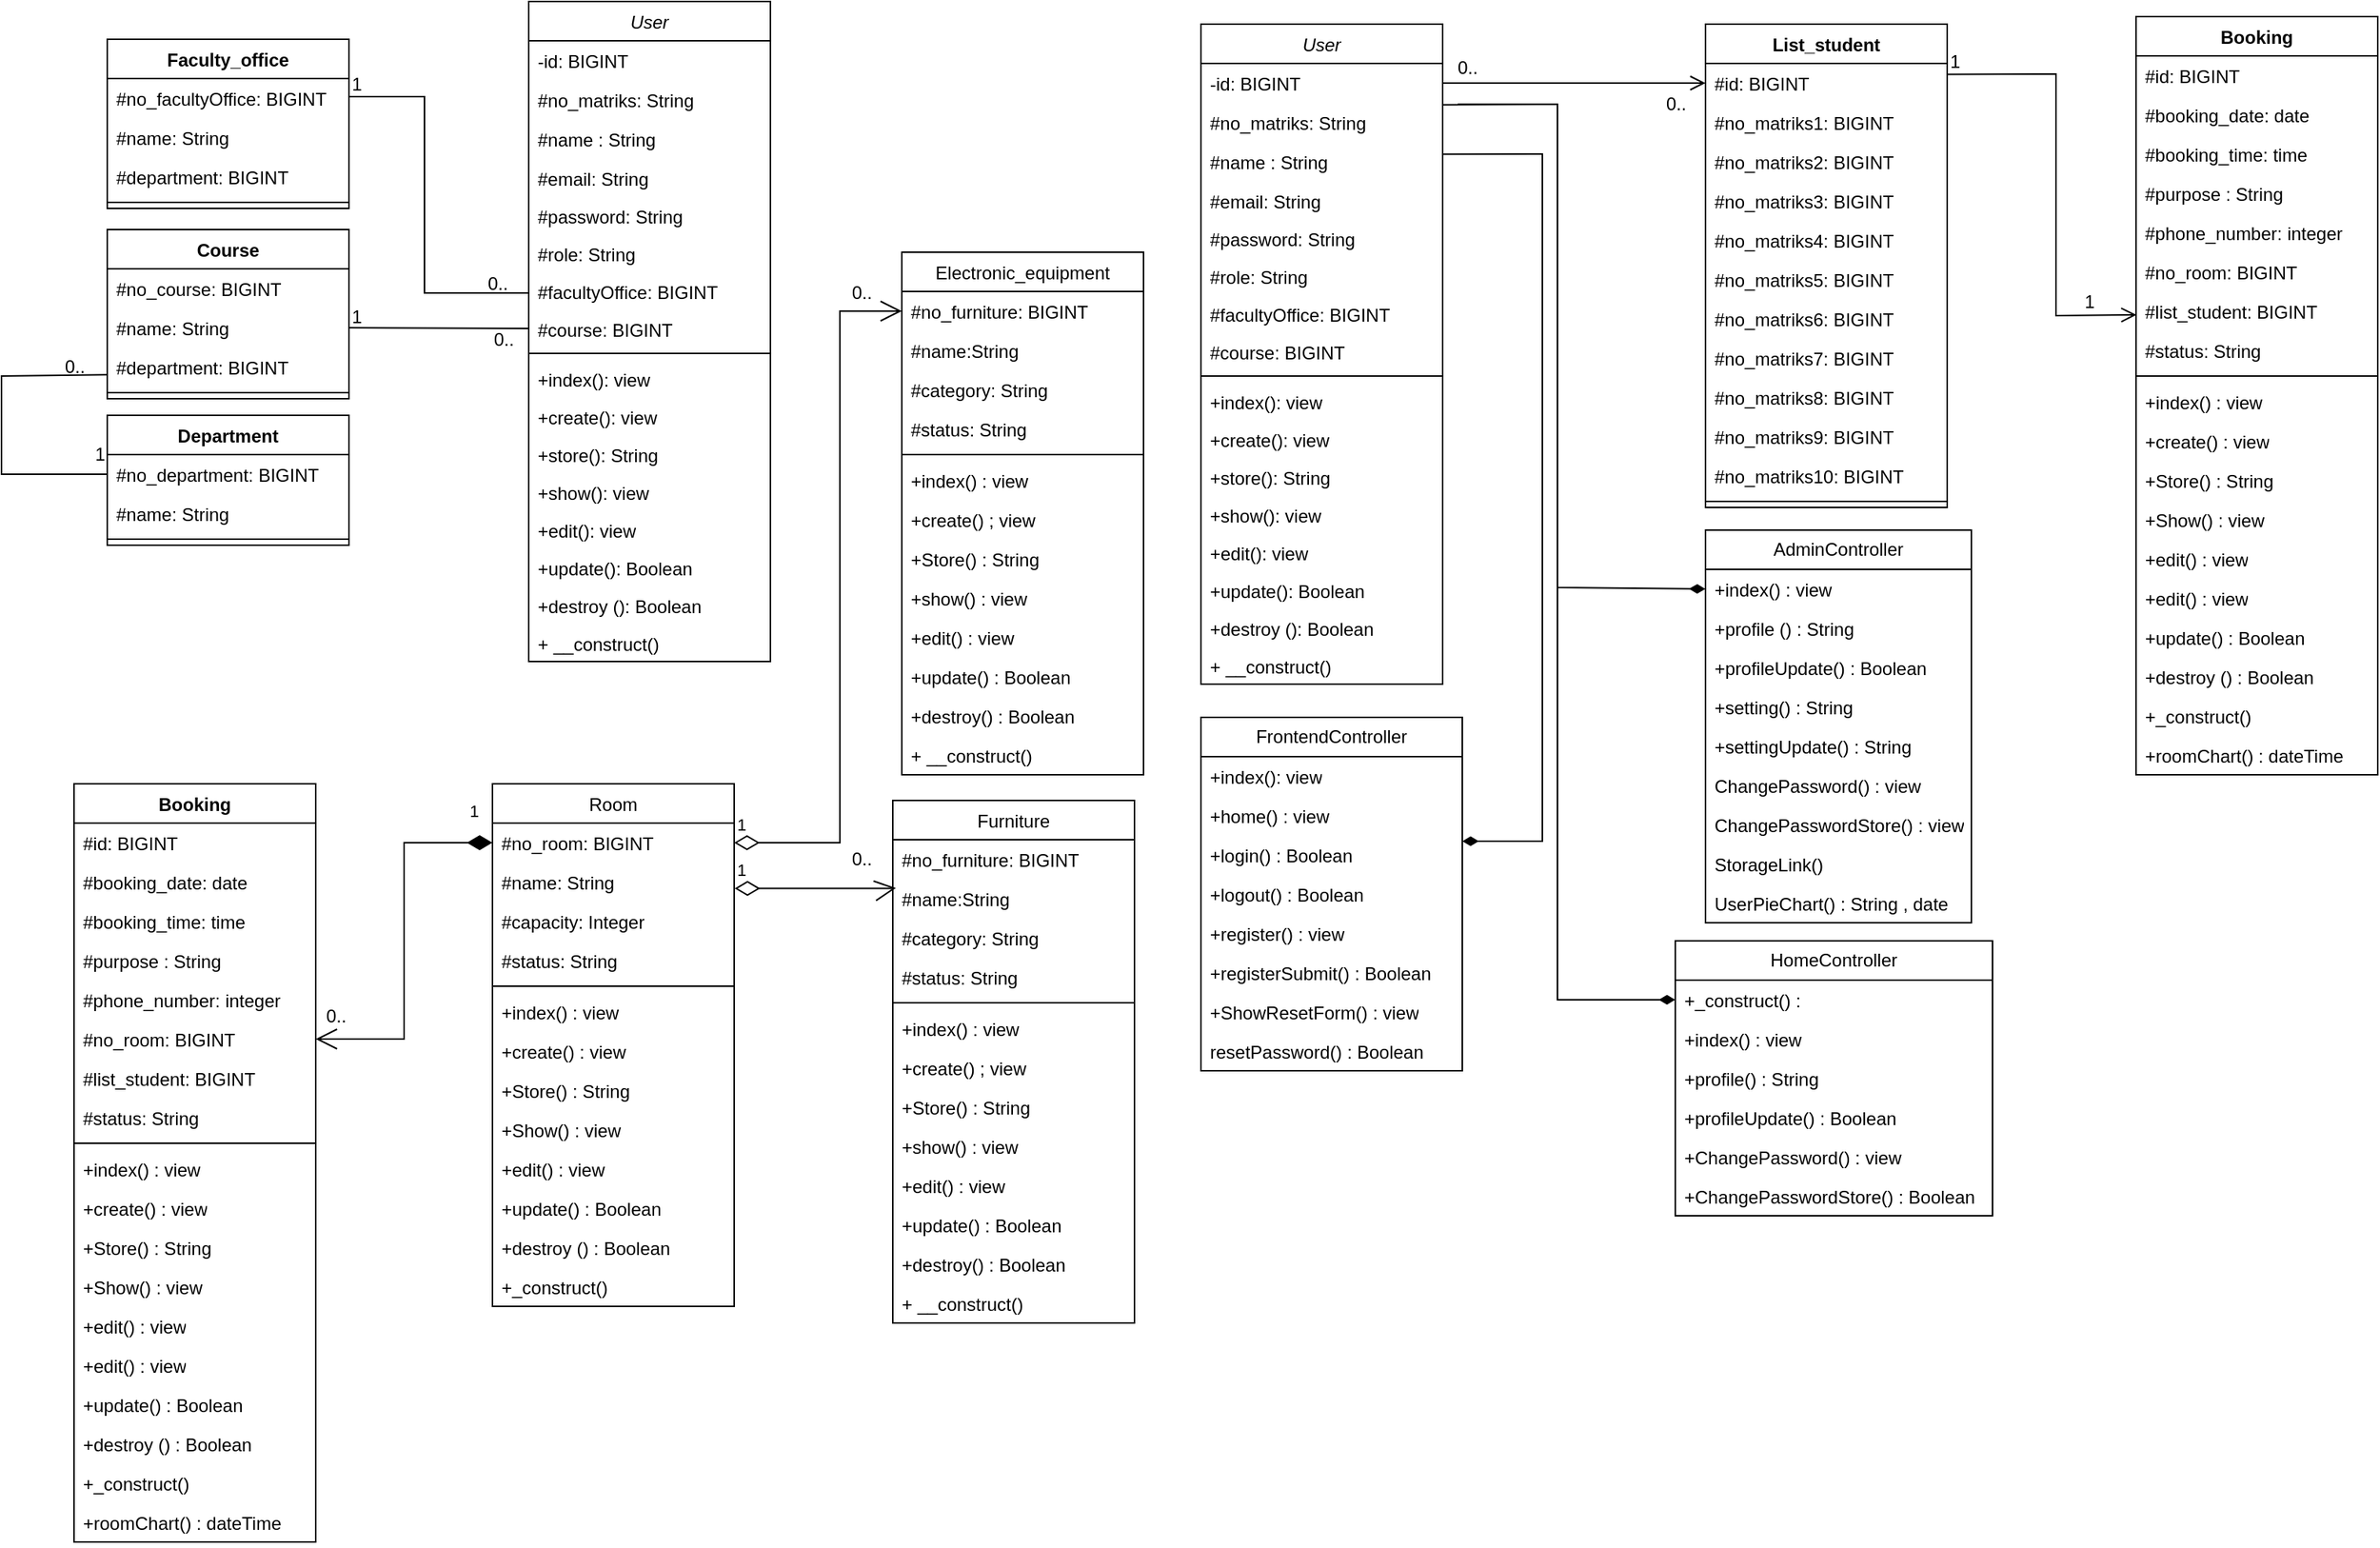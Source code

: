 <mxfile version="25.0.1">
  <diagram id="C5RBs43oDa-KdzZeNtuy" name="Page-1">
    <mxGraphModel dx="1097" dy="559" grid="0" gridSize="10" guides="1" tooltips="1" connect="1" arrows="1" fold="1" page="1" pageScale="1" pageWidth="827" pageHeight="1169" math="0" shadow="0">
      <root>
        <mxCell id="WIyWlLk6GJQsqaUBKTNV-0" />
        <mxCell id="WIyWlLk6GJQsqaUBKTNV-1" parent="WIyWlLk6GJQsqaUBKTNV-0" />
        <mxCell id="zkfFHV4jXpPFQw0GAbJ--0" value="User" style="swimlane;fontStyle=2;align=center;verticalAlign=top;childLayout=stackLayout;horizontal=1;startSize=26;horizontalStack=0;resizeParent=1;resizeLast=0;collapsible=1;marginBottom=0;rounded=0;shadow=0;strokeWidth=1;" parent="WIyWlLk6GJQsqaUBKTNV-1" vertex="1">
          <mxGeometry x="409" y="12" width="160" height="437" as="geometry">
            <mxRectangle x="7" y="9" width="160" height="26" as="alternateBounds" />
          </mxGeometry>
        </mxCell>
        <mxCell id="zkfFHV4jXpPFQw0GAbJ--1" value="-id: BIGINT" style="text;align=left;verticalAlign=top;spacingLeft=4;spacingRight=4;overflow=hidden;rotatable=0;points=[[0,0.5],[1,0.5]];portConstraint=eastwest;" parent="zkfFHV4jXpPFQw0GAbJ--0" vertex="1">
          <mxGeometry y="26" width="160" height="26" as="geometry" />
        </mxCell>
        <mxCell id="zkfFHV4jXpPFQw0GAbJ--2" value="#no_matriks: String" style="text;align=left;verticalAlign=top;spacingLeft=4;spacingRight=4;overflow=hidden;rotatable=0;points=[[0,0.5],[1,0.5]];portConstraint=eastwest;rounded=0;shadow=0;html=0;" parent="zkfFHV4jXpPFQw0GAbJ--0" vertex="1">
          <mxGeometry y="52" width="160" height="26" as="geometry" />
        </mxCell>
        <mxCell id="zkfFHV4jXpPFQw0GAbJ--3" value="#name : String" style="text;align=left;verticalAlign=top;spacingLeft=4;spacingRight=4;overflow=hidden;rotatable=0;points=[[0,0.5],[1,0.5]];portConstraint=eastwest;rounded=0;shadow=0;html=0;" parent="zkfFHV4jXpPFQw0GAbJ--0" vertex="1">
          <mxGeometry y="78" width="160" height="26" as="geometry" />
        </mxCell>
        <mxCell id="zkfFHV4jXpPFQw0GAbJ--5" value="#email: String" style="text;align=left;verticalAlign=top;spacingLeft=4;spacingRight=4;overflow=hidden;rotatable=0;points=[[0,0.5],[1,0.5]];portConstraint=eastwest;" parent="zkfFHV4jXpPFQw0GAbJ--0" vertex="1">
          <mxGeometry y="104" width="160" height="25" as="geometry" />
        </mxCell>
        <mxCell id="dc5tJiSx3U5dg_iKjcZc-2" value="#password: String" style="text;align=left;verticalAlign=top;spacingLeft=4;spacingRight=4;overflow=hidden;rotatable=0;points=[[0,0.5],[1,0.5]];portConstraint=eastwest;" vertex="1" parent="zkfFHV4jXpPFQw0GAbJ--0">
          <mxGeometry y="129" width="160" height="25" as="geometry" />
        </mxCell>
        <mxCell id="dc5tJiSx3U5dg_iKjcZc-4" value="#role: String" style="text;align=left;verticalAlign=top;spacingLeft=4;spacingRight=4;overflow=hidden;rotatable=0;points=[[0,0.5],[1,0.5]];portConstraint=eastwest;" vertex="1" parent="zkfFHV4jXpPFQw0GAbJ--0">
          <mxGeometry y="154" width="160" height="25" as="geometry" />
        </mxCell>
        <mxCell id="dc5tJiSx3U5dg_iKjcZc-3" value="#facultyOffice: BIGINT" style="text;align=left;verticalAlign=top;spacingLeft=4;spacingRight=4;overflow=hidden;rotatable=0;points=[[0,0.5],[1,0.5]];portConstraint=eastwest;" vertex="1" parent="zkfFHV4jXpPFQw0GAbJ--0">
          <mxGeometry y="179" width="160" height="25" as="geometry" />
        </mxCell>
        <mxCell id="dc5tJiSx3U5dg_iKjcZc-6" value="#course: BIGINT" style="text;align=left;verticalAlign=top;spacingLeft=4;spacingRight=4;overflow=hidden;rotatable=0;points=[[0,0.5],[1,0.5]];portConstraint=eastwest;" vertex="1" parent="zkfFHV4jXpPFQw0GAbJ--0">
          <mxGeometry y="204" width="160" height="25" as="geometry" />
        </mxCell>
        <mxCell id="zkfFHV4jXpPFQw0GAbJ--4" value="" style="line;html=1;strokeWidth=1;align=left;verticalAlign=middle;spacingTop=-1;spacingLeft=3;spacingRight=3;rotatable=0;labelPosition=right;points=[];portConstraint=eastwest;" parent="zkfFHV4jXpPFQw0GAbJ--0" vertex="1">
          <mxGeometry y="229" width="160" height="8" as="geometry" />
        </mxCell>
        <mxCell id="dc5tJiSx3U5dg_iKjcZc-72" value="+index(): view" style="text;align=left;verticalAlign=top;spacingLeft=4;spacingRight=4;overflow=hidden;rotatable=0;points=[[0,0.5],[1,0.5]];portConstraint=eastwest;" vertex="1" parent="zkfFHV4jXpPFQw0GAbJ--0">
          <mxGeometry y="237" width="160" height="25" as="geometry" />
        </mxCell>
        <mxCell id="dc5tJiSx3U5dg_iKjcZc-73" value="+create(): view" style="text;align=left;verticalAlign=top;spacingLeft=4;spacingRight=4;overflow=hidden;rotatable=0;points=[[0,0.5],[1,0.5]];portConstraint=eastwest;" vertex="1" parent="zkfFHV4jXpPFQw0GAbJ--0">
          <mxGeometry y="262" width="160" height="25" as="geometry" />
        </mxCell>
        <mxCell id="dc5tJiSx3U5dg_iKjcZc-74" value="+store(): String" style="text;align=left;verticalAlign=top;spacingLeft=4;spacingRight=4;overflow=hidden;rotatable=0;points=[[0,0.5],[1,0.5]];portConstraint=eastwest;" vertex="1" parent="zkfFHV4jXpPFQw0GAbJ--0">
          <mxGeometry y="287" width="160" height="25" as="geometry" />
        </mxCell>
        <mxCell id="dc5tJiSx3U5dg_iKjcZc-75" value="+show(): view" style="text;align=left;verticalAlign=top;spacingLeft=4;spacingRight=4;overflow=hidden;rotatable=0;points=[[0,0.5],[1,0.5]];portConstraint=eastwest;" vertex="1" parent="zkfFHV4jXpPFQw0GAbJ--0">
          <mxGeometry y="312" width="160" height="25" as="geometry" />
        </mxCell>
        <mxCell id="dc5tJiSx3U5dg_iKjcZc-76" value="+edit(): view" style="text;align=left;verticalAlign=top;spacingLeft=4;spacingRight=4;overflow=hidden;rotatable=0;points=[[0,0.5],[1,0.5]];portConstraint=eastwest;" vertex="1" parent="zkfFHV4jXpPFQw0GAbJ--0">
          <mxGeometry y="337" width="160" height="25" as="geometry" />
        </mxCell>
        <mxCell id="dc5tJiSx3U5dg_iKjcZc-77" value="+update(): Boolean " style="text;align=left;verticalAlign=top;spacingLeft=4;spacingRight=4;overflow=hidden;rotatable=0;points=[[0,0.5],[1,0.5]];portConstraint=eastwest;" vertex="1" parent="zkfFHV4jXpPFQw0GAbJ--0">
          <mxGeometry y="362" width="160" height="25" as="geometry" />
        </mxCell>
        <mxCell id="dc5tJiSx3U5dg_iKjcZc-5" value="+destroy (): Boolean " style="text;align=left;verticalAlign=top;spacingLeft=4;spacingRight=4;overflow=hidden;rotatable=0;points=[[0,0.5],[1,0.5]];portConstraint=eastwest;" vertex="1" parent="zkfFHV4jXpPFQw0GAbJ--0">
          <mxGeometry y="387" width="160" height="25" as="geometry" />
        </mxCell>
        <mxCell id="dc5tJiSx3U5dg_iKjcZc-86" value="+ __construct()" style="text;align=left;verticalAlign=top;spacingLeft=4;spacingRight=4;overflow=hidden;rotatable=0;points=[[0,0.5],[1,0.5]];portConstraint=eastwest;" vertex="1" parent="zkfFHV4jXpPFQw0GAbJ--0">
          <mxGeometry y="412" width="160" height="25" as="geometry" />
        </mxCell>
        <mxCell id="zkfFHV4jXpPFQw0GAbJ--6" value="Furniture" style="swimlane;fontStyle=0;align=center;verticalAlign=top;childLayout=stackLayout;horizontal=1;startSize=26;horizontalStack=0;resizeParent=1;resizeLast=0;collapsible=1;marginBottom=0;rounded=0;shadow=0;strokeWidth=1;" parent="WIyWlLk6GJQsqaUBKTNV-1" vertex="1">
          <mxGeometry x="650" y="541" width="160" height="346" as="geometry">
            <mxRectangle x="618" y="335" width="160" height="26" as="alternateBounds" />
          </mxGeometry>
        </mxCell>
        <mxCell id="zkfFHV4jXpPFQw0GAbJ--7" value="#no_furniture: BIGINT" style="text;align=left;verticalAlign=top;spacingLeft=4;spacingRight=4;overflow=hidden;rotatable=0;points=[[0,0.5],[1,0.5]];portConstraint=eastwest;" parent="zkfFHV4jXpPFQw0GAbJ--6" vertex="1">
          <mxGeometry y="26" width="160" height="26" as="geometry" />
        </mxCell>
        <mxCell id="zkfFHV4jXpPFQw0GAbJ--8" value="#name:String" style="text;align=left;verticalAlign=top;spacingLeft=4;spacingRight=4;overflow=hidden;rotatable=0;points=[[0,0.5],[1,0.5]];portConstraint=eastwest;rounded=0;shadow=0;html=0;" parent="zkfFHV4jXpPFQw0GAbJ--6" vertex="1">
          <mxGeometry y="52" width="160" height="26" as="geometry" />
        </mxCell>
        <mxCell id="dc5tJiSx3U5dg_iKjcZc-7" value="#category: String" style="text;align=left;verticalAlign=top;spacingLeft=4;spacingRight=4;overflow=hidden;rotatable=0;points=[[0,0.5],[1,0.5]];portConstraint=eastwest;rounded=0;shadow=0;html=0;" vertex="1" parent="zkfFHV4jXpPFQw0GAbJ--6">
          <mxGeometry y="78" width="160" height="26" as="geometry" />
        </mxCell>
        <mxCell id="dc5tJiSx3U5dg_iKjcZc-8" value="#status: String" style="text;align=left;verticalAlign=top;spacingLeft=4;spacingRight=4;overflow=hidden;rotatable=0;points=[[0,0.5],[1,0.5]];portConstraint=eastwest;rounded=0;shadow=0;html=0;" vertex="1" parent="zkfFHV4jXpPFQw0GAbJ--6">
          <mxGeometry y="104" width="160" height="26" as="geometry" />
        </mxCell>
        <mxCell id="zkfFHV4jXpPFQw0GAbJ--9" value="" style="line;html=1;strokeWidth=1;align=left;verticalAlign=middle;spacingTop=-1;spacingLeft=3;spacingRight=3;rotatable=0;labelPosition=right;points=[];portConstraint=eastwest;" parent="zkfFHV4jXpPFQw0GAbJ--6" vertex="1">
          <mxGeometry y="130" width="160" height="8" as="geometry" />
        </mxCell>
        <mxCell id="zkfFHV4jXpPFQw0GAbJ--25" value="+index() : view" style="text;align=left;verticalAlign=top;spacingLeft=4;spacingRight=4;overflow=hidden;rotatable=0;points=[[0,0.5],[1,0.5]];portConstraint=eastwest;" parent="zkfFHV4jXpPFQw0GAbJ--6" vertex="1">
          <mxGeometry y="138" width="160" height="26" as="geometry" />
        </mxCell>
        <mxCell id="dc5tJiSx3U5dg_iKjcZc-81" value="+create() ; view" style="text;align=left;verticalAlign=top;spacingLeft=4;spacingRight=4;overflow=hidden;rotatable=0;points=[[0,0.5],[1,0.5]];portConstraint=eastwest;" vertex="1" parent="zkfFHV4jXpPFQw0GAbJ--6">
          <mxGeometry y="164" width="160" height="26" as="geometry" />
        </mxCell>
        <mxCell id="dc5tJiSx3U5dg_iKjcZc-82" value="+Store() : String" style="text;align=left;verticalAlign=top;spacingLeft=4;spacingRight=4;overflow=hidden;rotatable=0;points=[[0,0.5],[1,0.5]];portConstraint=eastwest;" vertex="1" parent="zkfFHV4jXpPFQw0GAbJ--6">
          <mxGeometry y="190" width="160" height="26" as="geometry" />
        </mxCell>
        <mxCell id="dc5tJiSx3U5dg_iKjcZc-83" value="+show() : view" style="text;align=left;verticalAlign=top;spacingLeft=4;spacingRight=4;overflow=hidden;rotatable=0;points=[[0,0.5],[1,0.5]];portConstraint=eastwest;" vertex="1" parent="zkfFHV4jXpPFQw0GAbJ--6">
          <mxGeometry y="216" width="160" height="26" as="geometry" />
        </mxCell>
        <mxCell id="dc5tJiSx3U5dg_iKjcZc-84" value="+edit() : view" style="text;align=left;verticalAlign=top;spacingLeft=4;spacingRight=4;overflow=hidden;rotatable=0;points=[[0,0.5],[1,0.5]];portConstraint=eastwest;" vertex="1" parent="zkfFHV4jXpPFQw0GAbJ--6">
          <mxGeometry y="242" width="160" height="26" as="geometry" />
        </mxCell>
        <mxCell id="dc5tJiSx3U5dg_iKjcZc-85" value="+update() : Boolean" style="text;align=left;verticalAlign=top;spacingLeft=4;spacingRight=4;overflow=hidden;rotatable=0;points=[[0,0.5],[1,0.5]];portConstraint=eastwest;" vertex="1" parent="zkfFHV4jXpPFQw0GAbJ--6">
          <mxGeometry y="268" width="160" height="26" as="geometry" />
        </mxCell>
        <mxCell id="dc5tJiSx3U5dg_iKjcZc-80" value="+destroy() : Boolean" style="text;align=left;verticalAlign=top;spacingLeft=4;spacingRight=4;overflow=hidden;rotatable=0;points=[[0,0.5],[1,0.5]];portConstraint=eastwest;" vertex="1" parent="zkfFHV4jXpPFQw0GAbJ--6">
          <mxGeometry y="294" width="160" height="26" as="geometry" />
        </mxCell>
        <mxCell id="dc5tJiSx3U5dg_iKjcZc-87" value="+ __construct()" style="text;align=left;verticalAlign=top;spacingLeft=4;spacingRight=4;overflow=hidden;rotatable=0;points=[[0,0.5],[1,0.5]];portConstraint=eastwest;" vertex="1" parent="zkfFHV4jXpPFQw0GAbJ--6">
          <mxGeometry y="320" width="160" height="26" as="geometry" />
        </mxCell>
        <mxCell id="zkfFHV4jXpPFQw0GAbJ--17" value="Room" style="swimlane;fontStyle=0;align=center;verticalAlign=top;childLayout=stackLayout;horizontal=1;startSize=26;horizontalStack=0;resizeParent=1;resizeLast=0;collapsible=1;marginBottom=0;rounded=0;shadow=0;strokeWidth=1;" parent="WIyWlLk6GJQsqaUBKTNV-1" vertex="1">
          <mxGeometry x="385" y="530" width="160" height="346" as="geometry">
            <mxRectangle x="352" y="335" width="160" height="26" as="alternateBounds" />
          </mxGeometry>
        </mxCell>
        <mxCell id="zkfFHV4jXpPFQw0GAbJ--18" value="#no_room: BIGINT" style="text;align=left;verticalAlign=top;spacingLeft=4;spacingRight=4;overflow=hidden;rotatable=0;points=[[0,0.5],[1,0.5]];portConstraint=eastwest;" parent="zkfFHV4jXpPFQw0GAbJ--17" vertex="1">
          <mxGeometry y="26" width="160" height="26" as="geometry" />
        </mxCell>
        <mxCell id="zkfFHV4jXpPFQw0GAbJ--19" value="#name: String" style="text;align=left;verticalAlign=top;spacingLeft=4;spacingRight=4;overflow=hidden;rotatable=0;points=[[0,0.5],[1,0.5]];portConstraint=eastwest;rounded=0;shadow=0;html=0;" parent="zkfFHV4jXpPFQw0GAbJ--17" vertex="1">
          <mxGeometry y="52" width="160" height="26" as="geometry" />
        </mxCell>
        <mxCell id="zkfFHV4jXpPFQw0GAbJ--20" value="#capacity: Integer " style="text;align=left;verticalAlign=top;spacingLeft=4;spacingRight=4;overflow=hidden;rotatable=0;points=[[0,0.5],[1,0.5]];portConstraint=eastwest;rounded=0;shadow=0;html=0;" parent="zkfFHV4jXpPFQw0GAbJ--17" vertex="1">
          <mxGeometry y="78" width="160" height="26" as="geometry" />
        </mxCell>
        <mxCell id="zkfFHV4jXpPFQw0GAbJ--21" value="#status: String" style="text;align=left;verticalAlign=top;spacingLeft=4;spacingRight=4;overflow=hidden;rotatable=0;points=[[0,0.5],[1,0.5]];portConstraint=eastwest;rounded=0;shadow=0;html=0;" parent="zkfFHV4jXpPFQw0GAbJ--17" vertex="1">
          <mxGeometry y="104" width="160" height="26" as="geometry" />
        </mxCell>
        <mxCell id="zkfFHV4jXpPFQw0GAbJ--23" value="" style="line;html=1;strokeWidth=1;align=left;verticalAlign=middle;spacingTop=-1;spacingLeft=3;spacingRight=3;rotatable=0;labelPosition=right;points=[];portConstraint=eastwest;" parent="zkfFHV4jXpPFQw0GAbJ--17" vertex="1">
          <mxGeometry y="130" width="160" height="8" as="geometry" />
        </mxCell>
        <mxCell id="zkfFHV4jXpPFQw0GAbJ--24" value="+index() : view" style="text;align=left;verticalAlign=top;spacingLeft=4;spacingRight=4;overflow=hidden;rotatable=0;points=[[0,0.5],[1,0.5]];portConstraint=eastwest;" parent="zkfFHV4jXpPFQw0GAbJ--17" vertex="1">
          <mxGeometry y="138" width="160" height="26" as="geometry" />
        </mxCell>
        <mxCell id="dc5tJiSx3U5dg_iKjcZc-102" value="+create() : view" style="text;align=left;verticalAlign=top;spacingLeft=4;spacingRight=4;overflow=hidden;rotatable=0;points=[[0,0.5],[1,0.5]];portConstraint=eastwest;" vertex="1" parent="zkfFHV4jXpPFQw0GAbJ--17">
          <mxGeometry y="164" width="160" height="26" as="geometry" />
        </mxCell>
        <mxCell id="dc5tJiSx3U5dg_iKjcZc-103" value="+Store() : String" style="text;align=left;verticalAlign=top;spacingLeft=4;spacingRight=4;overflow=hidden;rotatable=0;points=[[0,0.5],[1,0.5]];portConstraint=eastwest;" vertex="1" parent="zkfFHV4jXpPFQw0GAbJ--17">
          <mxGeometry y="190" width="160" height="26" as="geometry" />
        </mxCell>
        <mxCell id="dc5tJiSx3U5dg_iKjcZc-104" value="+Show() : view" style="text;align=left;verticalAlign=top;spacingLeft=4;spacingRight=4;overflow=hidden;rotatable=0;points=[[0,0.5],[1,0.5]];portConstraint=eastwest;" vertex="1" parent="zkfFHV4jXpPFQw0GAbJ--17">
          <mxGeometry y="216" width="160" height="26" as="geometry" />
        </mxCell>
        <mxCell id="dc5tJiSx3U5dg_iKjcZc-105" value="+edit() : view" style="text;align=left;verticalAlign=top;spacingLeft=4;spacingRight=4;overflow=hidden;rotatable=0;points=[[0,0.5],[1,0.5]];portConstraint=eastwest;" vertex="1" parent="zkfFHV4jXpPFQw0GAbJ--17">
          <mxGeometry y="242" width="160" height="26" as="geometry" />
        </mxCell>
        <mxCell id="dc5tJiSx3U5dg_iKjcZc-106" value="+update() : Boolean " style="text;align=left;verticalAlign=top;spacingLeft=4;spacingRight=4;overflow=hidden;rotatable=0;points=[[0,0.5],[1,0.5]];portConstraint=eastwest;" vertex="1" parent="zkfFHV4jXpPFQw0GAbJ--17">
          <mxGeometry y="268" width="160" height="26" as="geometry" />
        </mxCell>
        <mxCell id="dc5tJiSx3U5dg_iKjcZc-107" value="+destroy () : Boolean" style="text;align=left;verticalAlign=top;spacingLeft=4;spacingRight=4;overflow=hidden;rotatable=0;points=[[0,0.5],[1,0.5]];portConstraint=eastwest;" vertex="1" parent="zkfFHV4jXpPFQw0GAbJ--17">
          <mxGeometry y="294" width="160" height="26" as="geometry" />
        </mxCell>
        <mxCell id="dc5tJiSx3U5dg_iKjcZc-108" value="+_construct() " style="text;align=left;verticalAlign=top;spacingLeft=4;spacingRight=4;overflow=hidden;rotatable=0;points=[[0,0.5],[1,0.5]];portConstraint=eastwest;" vertex="1" parent="zkfFHV4jXpPFQw0GAbJ--17">
          <mxGeometry y="320" width="160" height="26" as="geometry" />
        </mxCell>
        <mxCell id="dc5tJiSx3U5dg_iKjcZc-21" value="Course" style="swimlane;fontStyle=1;align=center;verticalAlign=top;childLayout=stackLayout;horizontal=1;startSize=26;horizontalStack=0;resizeParent=1;resizeParentMax=0;resizeLast=0;collapsible=1;marginBottom=0;whiteSpace=wrap;html=1;" vertex="1" parent="WIyWlLk6GJQsqaUBKTNV-1">
          <mxGeometry x="130" y="163" width="160" height="112" as="geometry" />
        </mxCell>
        <mxCell id="dc5tJiSx3U5dg_iKjcZc-22" value="#no_course: BIGINT" style="text;strokeColor=none;fillColor=none;align=left;verticalAlign=top;spacingLeft=4;spacingRight=4;overflow=hidden;rotatable=0;points=[[0,0.5],[1,0.5]];portConstraint=eastwest;whiteSpace=wrap;html=1;" vertex="1" parent="dc5tJiSx3U5dg_iKjcZc-21">
          <mxGeometry y="26" width="160" height="26" as="geometry" />
        </mxCell>
        <mxCell id="dc5tJiSx3U5dg_iKjcZc-25" value="#name: String" style="text;strokeColor=none;fillColor=none;align=left;verticalAlign=top;spacingLeft=4;spacingRight=4;overflow=hidden;rotatable=0;points=[[0,0.5],[1,0.5]];portConstraint=eastwest;whiteSpace=wrap;html=1;" vertex="1" parent="dc5tJiSx3U5dg_iKjcZc-21">
          <mxGeometry y="52" width="160" height="26" as="geometry" />
        </mxCell>
        <mxCell id="dc5tJiSx3U5dg_iKjcZc-26" value="#department: BIGINT" style="text;strokeColor=none;fillColor=none;align=left;verticalAlign=top;spacingLeft=4;spacingRight=4;overflow=hidden;rotatable=0;points=[[0,0.5],[1,0.5]];portConstraint=eastwest;whiteSpace=wrap;html=1;" vertex="1" parent="dc5tJiSx3U5dg_iKjcZc-21">
          <mxGeometry y="78" width="160" height="26" as="geometry" />
        </mxCell>
        <mxCell id="dc5tJiSx3U5dg_iKjcZc-23" value="" style="line;strokeWidth=1;fillColor=none;align=left;verticalAlign=middle;spacingTop=-1;spacingLeft=3;spacingRight=3;rotatable=0;labelPosition=right;points=[];portConstraint=eastwest;strokeColor=inherit;" vertex="1" parent="dc5tJiSx3U5dg_iKjcZc-21">
          <mxGeometry y="104" width="160" height="8" as="geometry" />
        </mxCell>
        <mxCell id="dc5tJiSx3U5dg_iKjcZc-27" value="Department" style="swimlane;fontStyle=1;align=center;verticalAlign=top;childLayout=stackLayout;horizontal=1;startSize=26;horizontalStack=0;resizeParent=1;resizeParentMax=0;resizeLast=0;collapsible=1;marginBottom=0;whiteSpace=wrap;html=1;" vertex="1" parent="WIyWlLk6GJQsqaUBKTNV-1">
          <mxGeometry x="130" y="286" width="160" height="86" as="geometry" />
        </mxCell>
        <mxCell id="dc5tJiSx3U5dg_iKjcZc-28" value="#no_department: BIGINT" style="text;strokeColor=none;fillColor=none;align=left;verticalAlign=top;spacingLeft=4;spacingRight=4;overflow=hidden;rotatable=0;points=[[0,0.5],[1,0.5]];portConstraint=eastwest;whiteSpace=wrap;html=1;" vertex="1" parent="dc5tJiSx3U5dg_iKjcZc-27">
          <mxGeometry y="26" width="160" height="26" as="geometry" />
        </mxCell>
        <mxCell id="dc5tJiSx3U5dg_iKjcZc-29" value="#name: String" style="text;strokeColor=none;fillColor=none;align=left;verticalAlign=top;spacingLeft=4;spacingRight=4;overflow=hidden;rotatable=0;points=[[0,0.5],[1,0.5]];portConstraint=eastwest;whiteSpace=wrap;html=1;" vertex="1" parent="dc5tJiSx3U5dg_iKjcZc-27">
          <mxGeometry y="52" width="160" height="26" as="geometry" />
        </mxCell>
        <mxCell id="dc5tJiSx3U5dg_iKjcZc-31" value="" style="line;strokeWidth=1;fillColor=none;align=left;verticalAlign=middle;spacingTop=-1;spacingLeft=3;spacingRight=3;rotatable=0;labelPosition=right;points=[];portConstraint=eastwest;strokeColor=inherit;" vertex="1" parent="dc5tJiSx3U5dg_iKjcZc-27">
          <mxGeometry y="78" width="160" height="8" as="geometry" />
        </mxCell>
        <mxCell id="dc5tJiSx3U5dg_iKjcZc-33" value="Faculty_office" style="swimlane;fontStyle=1;align=center;verticalAlign=top;childLayout=stackLayout;horizontal=1;startSize=26;horizontalStack=0;resizeParent=1;resizeParentMax=0;resizeLast=0;collapsible=1;marginBottom=0;whiteSpace=wrap;html=1;" vertex="1" parent="WIyWlLk6GJQsqaUBKTNV-1">
          <mxGeometry x="130" y="37" width="160" height="112" as="geometry" />
        </mxCell>
        <mxCell id="dc5tJiSx3U5dg_iKjcZc-34" value="#no_facultyOffice: BIGINT" style="text;strokeColor=none;fillColor=none;align=left;verticalAlign=top;spacingLeft=4;spacingRight=4;overflow=hidden;rotatable=0;points=[[0,0.5],[1,0.5]];portConstraint=eastwest;whiteSpace=wrap;html=1;" vertex="1" parent="dc5tJiSx3U5dg_iKjcZc-33">
          <mxGeometry y="26" width="160" height="26" as="geometry" />
        </mxCell>
        <mxCell id="dc5tJiSx3U5dg_iKjcZc-35" value="#name: String" style="text;strokeColor=none;fillColor=none;align=left;verticalAlign=top;spacingLeft=4;spacingRight=4;overflow=hidden;rotatable=0;points=[[0,0.5],[1,0.5]];portConstraint=eastwest;whiteSpace=wrap;html=1;" vertex="1" parent="dc5tJiSx3U5dg_iKjcZc-33">
          <mxGeometry y="52" width="160" height="26" as="geometry" />
        </mxCell>
        <mxCell id="dc5tJiSx3U5dg_iKjcZc-36" value="#department: BIGINT" style="text;strokeColor=none;fillColor=none;align=left;verticalAlign=top;spacingLeft=4;spacingRight=4;overflow=hidden;rotatable=0;points=[[0,0.5],[1,0.5]];portConstraint=eastwest;whiteSpace=wrap;html=1;" vertex="1" parent="dc5tJiSx3U5dg_iKjcZc-33">
          <mxGeometry y="78" width="160" height="26" as="geometry" />
        </mxCell>
        <mxCell id="dc5tJiSx3U5dg_iKjcZc-37" value="" style="line;strokeWidth=1;fillColor=none;align=left;verticalAlign=middle;spacingTop=-1;spacingLeft=3;spacingRight=3;rotatable=0;labelPosition=right;points=[];portConstraint=eastwest;strokeColor=inherit;" vertex="1" parent="dc5tJiSx3U5dg_iKjcZc-33">
          <mxGeometry y="104" width="160" height="8" as="geometry" />
        </mxCell>
        <mxCell id="dc5tJiSx3U5dg_iKjcZc-39" value="Booking" style="swimlane;fontStyle=1;align=center;verticalAlign=top;childLayout=stackLayout;horizontal=1;startSize=26;horizontalStack=0;resizeParent=1;resizeParentMax=0;resizeLast=0;collapsible=1;marginBottom=0;whiteSpace=wrap;html=1;" vertex="1" parent="WIyWlLk6GJQsqaUBKTNV-1">
          <mxGeometry x="108" y="530" width="160" height="502" as="geometry">
            <mxRectangle x="390" y="461" width="78" height="26" as="alternateBounds" />
          </mxGeometry>
        </mxCell>
        <mxCell id="dc5tJiSx3U5dg_iKjcZc-44" value="#id: BIGINT" style="text;strokeColor=none;fillColor=none;align=left;verticalAlign=top;spacingLeft=4;spacingRight=4;overflow=hidden;rotatable=0;points=[[0,0.5],[1,0.5]];portConstraint=eastwest;whiteSpace=wrap;html=1;" vertex="1" parent="dc5tJiSx3U5dg_iKjcZc-39">
          <mxGeometry y="26" width="160" height="26" as="geometry" />
        </mxCell>
        <mxCell id="dc5tJiSx3U5dg_iKjcZc-45" value="#booking_date: date" style="text;strokeColor=none;fillColor=none;align=left;verticalAlign=top;spacingLeft=4;spacingRight=4;overflow=hidden;rotatable=0;points=[[0,0.5],[1,0.5]];portConstraint=eastwest;whiteSpace=wrap;html=1;" vertex="1" parent="dc5tJiSx3U5dg_iKjcZc-39">
          <mxGeometry y="52" width="160" height="26" as="geometry" />
        </mxCell>
        <mxCell id="dc5tJiSx3U5dg_iKjcZc-46" value="#booking_time: time" style="text;strokeColor=none;fillColor=none;align=left;verticalAlign=top;spacingLeft=4;spacingRight=4;overflow=hidden;rotatable=0;points=[[0,0.5],[1,0.5]];portConstraint=eastwest;whiteSpace=wrap;html=1;" vertex="1" parent="dc5tJiSx3U5dg_iKjcZc-39">
          <mxGeometry y="78" width="160" height="26" as="geometry" />
        </mxCell>
        <mxCell id="dc5tJiSx3U5dg_iKjcZc-40" value="#purpose : String" style="text;strokeColor=none;fillColor=none;align=left;verticalAlign=top;spacingLeft=4;spacingRight=4;overflow=hidden;rotatable=0;points=[[0,0.5],[1,0.5]];portConstraint=eastwest;whiteSpace=wrap;html=1;" vertex="1" parent="dc5tJiSx3U5dg_iKjcZc-39">
          <mxGeometry y="104" width="160" height="26" as="geometry" />
        </mxCell>
        <mxCell id="dc5tJiSx3U5dg_iKjcZc-47" value="#phone_number: integer" style="text;strokeColor=none;fillColor=none;align=left;verticalAlign=top;spacingLeft=4;spacingRight=4;overflow=hidden;rotatable=0;points=[[0,0.5],[1,0.5]];portConstraint=eastwest;whiteSpace=wrap;html=1;" vertex="1" parent="dc5tJiSx3U5dg_iKjcZc-39">
          <mxGeometry y="130" width="160" height="26" as="geometry" />
        </mxCell>
        <mxCell id="dc5tJiSx3U5dg_iKjcZc-48" value="#no_room: BIGINT" style="text;strokeColor=none;fillColor=none;align=left;verticalAlign=top;spacingLeft=4;spacingRight=4;overflow=hidden;rotatable=0;points=[[0,0.5],[1,0.5]];portConstraint=eastwest;whiteSpace=wrap;html=1;" vertex="1" parent="dc5tJiSx3U5dg_iKjcZc-39">
          <mxGeometry y="156" width="160" height="26" as="geometry" />
        </mxCell>
        <mxCell id="dc5tJiSx3U5dg_iKjcZc-49" value="#list_student: BIGINT" style="text;strokeColor=none;fillColor=none;align=left;verticalAlign=top;spacingLeft=4;spacingRight=4;overflow=hidden;rotatable=0;points=[[0,0.5],[1,0.5]];portConstraint=eastwest;whiteSpace=wrap;html=1;" vertex="1" parent="dc5tJiSx3U5dg_iKjcZc-39">
          <mxGeometry y="182" width="160" height="26" as="geometry" />
        </mxCell>
        <mxCell id="dc5tJiSx3U5dg_iKjcZc-50" value="#status: String" style="text;strokeColor=none;fillColor=none;align=left;verticalAlign=top;spacingLeft=4;spacingRight=4;overflow=hidden;rotatable=0;points=[[0,0.5],[1,0.5]];portConstraint=eastwest;whiteSpace=wrap;html=1;" vertex="1" parent="dc5tJiSx3U5dg_iKjcZc-39">
          <mxGeometry y="208" width="160" height="26" as="geometry" />
        </mxCell>
        <mxCell id="dc5tJiSx3U5dg_iKjcZc-41" value="" style="line;strokeWidth=1;fillColor=none;align=left;verticalAlign=middle;spacingTop=-1;spacingLeft=3;spacingRight=3;rotatable=0;labelPosition=right;points=[];portConstraint=eastwest;strokeColor=inherit;" vertex="1" parent="dc5tJiSx3U5dg_iKjcZc-39">
          <mxGeometry y="234" width="160" height="8" as="geometry" />
        </mxCell>
        <mxCell id="dc5tJiSx3U5dg_iKjcZc-42" value="&lt;span style=&quot;text-wrap-mode: nowrap;&quot;&gt;+index() : view&lt;/span&gt;" style="text;strokeColor=none;fillColor=none;align=left;verticalAlign=top;spacingLeft=4;spacingRight=4;overflow=hidden;rotatable=0;points=[[0,0.5],[1,0.5]];portConstraint=eastwest;whiteSpace=wrap;html=1;" vertex="1" parent="dc5tJiSx3U5dg_iKjcZc-39">
          <mxGeometry y="242" width="160" height="26" as="geometry" />
        </mxCell>
        <mxCell id="dc5tJiSx3U5dg_iKjcZc-109" value="&lt;span style=&quot;text-wrap-mode: nowrap;&quot;&gt;+create() : view&lt;/span&gt;" style="text;strokeColor=none;fillColor=none;align=left;verticalAlign=top;spacingLeft=4;spacingRight=4;overflow=hidden;rotatable=0;points=[[0,0.5],[1,0.5]];portConstraint=eastwest;whiteSpace=wrap;html=1;" vertex="1" parent="dc5tJiSx3U5dg_iKjcZc-39">
          <mxGeometry y="268" width="160" height="26" as="geometry" />
        </mxCell>
        <mxCell id="dc5tJiSx3U5dg_iKjcZc-110" value="&lt;span style=&quot;text-wrap-mode: nowrap;&quot;&gt;+Store() : String&lt;/span&gt;" style="text;strokeColor=none;fillColor=none;align=left;verticalAlign=top;spacingLeft=4;spacingRight=4;overflow=hidden;rotatable=0;points=[[0,0.5],[1,0.5]];portConstraint=eastwest;whiteSpace=wrap;html=1;" vertex="1" parent="dc5tJiSx3U5dg_iKjcZc-39">
          <mxGeometry y="294" width="160" height="26" as="geometry" />
        </mxCell>
        <mxCell id="dc5tJiSx3U5dg_iKjcZc-111" value="&lt;span style=&quot;text-wrap-mode: nowrap;&quot;&gt;+Show() : view&lt;/span&gt;" style="text;strokeColor=none;fillColor=none;align=left;verticalAlign=top;spacingLeft=4;spacingRight=4;overflow=hidden;rotatable=0;points=[[0,0.5],[1,0.5]];portConstraint=eastwest;whiteSpace=wrap;html=1;" vertex="1" parent="dc5tJiSx3U5dg_iKjcZc-39">
          <mxGeometry y="320" width="160" height="26" as="geometry" />
        </mxCell>
        <mxCell id="dc5tJiSx3U5dg_iKjcZc-112" value="&lt;span style=&quot;text-wrap-mode: nowrap;&quot;&gt;+edit() : view&lt;/span&gt;" style="text;strokeColor=none;fillColor=none;align=left;verticalAlign=top;spacingLeft=4;spacingRight=4;overflow=hidden;rotatable=0;points=[[0,0.5],[1,0.5]];portConstraint=eastwest;whiteSpace=wrap;html=1;" vertex="1" parent="dc5tJiSx3U5dg_iKjcZc-39">
          <mxGeometry y="346" width="160" height="26" as="geometry" />
        </mxCell>
        <mxCell id="dc5tJiSx3U5dg_iKjcZc-113" value="&lt;span style=&quot;text-wrap-mode: nowrap;&quot;&gt;+edit() : view&lt;/span&gt;" style="text;strokeColor=none;fillColor=none;align=left;verticalAlign=top;spacingLeft=4;spacingRight=4;overflow=hidden;rotatable=0;points=[[0,0.5],[1,0.5]];portConstraint=eastwest;whiteSpace=wrap;html=1;" vertex="1" parent="dc5tJiSx3U5dg_iKjcZc-39">
          <mxGeometry y="372" width="160" height="26" as="geometry" />
        </mxCell>
        <mxCell id="dc5tJiSx3U5dg_iKjcZc-114" value="&lt;span style=&quot;text-wrap-mode: nowrap;&quot;&gt;+update() : Boolean&amp;nbsp;&lt;/span&gt;" style="text;strokeColor=none;fillColor=none;align=left;verticalAlign=top;spacingLeft=4;spacingRight=4;overflow=hidden;rotatable=0;points=[[0,0.5],[1,0.5]];portConstraint=eastwest;whiteSpace=wrap;html=1;" vertex="1" parent="dc5tJiSx3U5dg_iKjcZc-39">
          <mxGeometry y="398" width="160" height="26" as="geometry" />
        </mxCell>
        <mxCell id="dc5tJiSx3U5dg_iKjcZc-115" value="&lt;span style=&quot;text-wrap-mode: nowrap;&quot;&gt;+destroy () : Boolean&lt;/span&gt;" style="text;strokeColor=none;fillColor=none;align=left;verticalAlign=top;spacingLeft=4;spacingRight=4;overflow=hidden;rotatable=0;points=[[0,0.5],[1,0.5]];portConstraint=eastwest;whiteSpace=wrap;html=1;" vertex="1" parent="dc5tJiSx3U5dg_iKjcZc-39">
          <mxGeometry y="424" width="160" height="26" as="geometry" />
        </mxCell>
        <mxCell id="dc5tJiSx3U5dg_iKjcZc-116" value="&lt;span style=&quot;text-wrap-mode: nowrap;&quot;&gt;+_construct()&amp;nbsp;&lt;/span&gt;" style="text;strokeColor=none;fillColor=none;align=left;verticalAlign=top;spacingLeft=4;spacingRight=4;overflow=hidden;rotatable=0;points=[[0,0.5],[1,0.5]];portConstraint=eastwest;whiteSpace=wrap;html=1;" vertex="1" parent="dc5tJiSx3U5dg_iKjcZc-39">
          <mxGeometry y="450" width="160" height="26" as="geometry" />
        </mxCell>
        <mxCell id="dc5tJiSx3U5dg_iKjcZc-117" value="&lt;span style=&quot;text-wrap-mode: nowrap;&quot;&gt;+roomChart() : dateTime&lt;/span&gt;" style="text;strokeColor=none;fillColor=none;align=left;verticalAlign=top;spacingLeft=4;spacingRight=4;overflow=hidden;rotatable=0;points=[[0,0.5],[1,0.5]];portConstraint=eastwest;whiteSpace=wrap;html=1;" vertex="1" parent="dc5tJiSx3U5dg_iKjcZc-39">
          <mxGeometry y="476" width="160" height="26" as="geometry" />
        </mxCell>
        <mxCell id="dc5tJiSx3U5dg_iKjcZc-51" value="List_student" style="swimlane;fontStyle=1;align=center;verticalAlign=top;childLayout=stackLayout;horizontal=1;startSize=26;horizontalStack=0;resizeParent=1;resizeParentMax=0;resizeLast=0;collapsible=1;marginBottom=0;whiteSpace=wrap;html=1;" vertex="1" parent="WIyWlLk6GJQsqaUBKTNV-1">
          <mxGeometry x="1188" y="27" width="160" height="320" as="geometry" />
        </mxCell>
        <mxCell id="dc5tJiSx3U5dg_iKjcZc-52" value="#id: BIGINT" style="text;strokeColor=none;fillColor=none;align=left;verticalAlign=top;spacingLeft=4;spacingRight=4;overflow=hidden;rotatable=0;points=[[0,0.5],[1,0.5]];portConstraint=eastwest;whiteSpace=wrap;html=1;" vertex="1" parent="dc5tJiSx3U5dg_iKjcZc-51">
          <mxGeometry y="26" width="160" height="26" as="geometry" />
        </mxCell>
        <mxCell id="dc5tJiSx3U5dg_iKjcZc-53" value="#no_matriks1: BIGINT" style="text;strokeColor=none;fillColor=none;align=left;verticalAlign=top;spacingLeft=4;spacingRight=4;overflow=hidden;rotatable=0;points=[[0,0.5],[1,0.5]];portConstraint=eastwest;whiteSpace=wrap;html=1;" vertex="1" parent="dc5tJiSx3U5dg_iKjcZc-51">
          <mxGeometry y="52" width="160" height="26" as="geometry" />
        </mxCell>
        <mxCell id="dc5tJiSx3U5dg_iKjcZc-62" value="#no_matriks2: BIGINT" style="text;strokeColor=none;fillColor=none;align=left;verticalAlign=top;spacingLeft=4;spacingRight=4;overflow=hidden;rotatable=0;points=[[0,0.5],[1,0.5]];portConstraint=eastwest;whiteSpace=wrap;html=1;" vertex="1" parent="dc5tJiSx3U5dg_iKjcZc-51">
          <mxGeometry y="78" width="160" height="26" as="geometry" />
        </mxCell>
        <mxCell id="dc5tJiSx3U5dg_iKjcZc-63" value="#no_matriks3: BIGINT" style="text;strokeColor=none;fillColor=none;align=left;verticalAlign=top;spacingLeft=4;spacingRight=4;overflow=hidden;rotatable=0;points=[[0,0.5],[1,0.5]];portConstraint=eastwest;whiteSpace=wrap;html=1;" vertex="1" parent="dc5tJiSx3U5dg_iKjcZc-51">
          <mxGeometry y="104" width="160" height="26" as="geometry" />
        </mxCell>
        <mxCell id="dc5tJiSx3U5dg_iKjcZc-64" value="#no_matriks4: BIGINT" style="text;strokeColor=none;fillColor=none;align=left;verticalAlign=top;spacingLeft=4;spacingRight=4;overflow=hidden;rotatable=0;points=[[0,0.5],[1,0.5]];portConstraint=eastwest;whiteSpace=wrap;html=1;" vertex="1" parent="dc5tJiSx3U5dg_iKjcZc-51">
          <mxGeometry y="130" width="160" height="26" as="geometry" />
        </mxCell>
        <mxCell id="dc5tJiSx3U5dg_iKjcZc-65" value="#no_matriks5: BIGINT" style="text;strokeColor=none;fillColor=none;align=left;verticalAlign=top;spacingLeft=4;spacingRight=4;overflow=hidden;rotatable=0;points=[[0,0.5],[1,0.5]];portConstraint=eastwest;whiteSpace=wrap;html=1;" vertex="1" parent="dc5tJiSx3U5dg_iKjcZc-51">
          <mxGeometry y="156" width="160" height="26" as="geometry" />
        </mxCell>
        <mxCell id="dc5tJiSx3U5dg_iKjcZc-66" value="#no_matriks6: BIGINT" style="text;strokeColor=none;fillColor=none;align=left;verticalAlign=top;spacingLeft=4;spacingRight=4;overflow=hidden;rotatable=0;points=[[0,0.5],[1,0.5]];portConstraint=eastwest;whiteSpace=wrap;html=1;" vertex="1" parent="dc5tJiSx3U5dg_iKjcZc-51">
          <mxGeometry y="182" width="160" height="26" as="geometry" />
        </mxCell>
        <mxCell id="dc5tJiSx3U5dg_iKjcZc-67" value="#no_matriks7: BIGINT" style="text;strokeColor=none;fillColor=none;align=left;verticalAlign=top;spacingLeft=4;spacingRight=4;overflow=hidden;rotatable=0;points=[[0,0.5],[1,0.5]];portConstraint=eastwest;whiteSpace=wrap;html=1;" vertex="1" parent="dc5tJiSx3U5dg_iKjcZc-51">
          <mxGeometry y="208" width="160" height="26" as="geometry" />
        </mxCell>
        <mxCell id="dc5tJiSx3U5dg_iKjcZc-68" value="#no_matriks8: BIGINT" style="text;strokeColor=none;fillColor=none;align=left;verticalAlign=top;spacingLeft=4;spacingRight=4;overflow=hidden;rotatable=0;points=[[0,0.5],[1,0.5]];portConstraint=eastwest;whiteSpace=wrap;html=1;" vertex="1" parent="dc5tJiSx3U5dg_iKjcZc-51">
          <mxGeometry y="234" width="160" height="26" as="geometry" />
        </mxCell>
        <mxCell id="dc5tJiSx3U5dg_iKjcZc-69" value="#no_matriks9: BIGINT" style="text;strokeColor=none;fillColor=none;align=left;verticalAlign=top;spacingLeft=4;spacingRight=4;overflow=hidden;rotatable=0;points=[[0,0.5],[1,0.5]];portConstraint=eastwest;whiteSpace=wrap;html=1;" vertex="1" parent="dc5tJiSx3U5dg_iKjcZc-51">
          <mxGeometry y="260" width="160" height="26" as="geometry" />
        </mxCell>
        <mxCell id="dc5tJiSx3U5dg_iKjcZc-70" value="#no_matriks10: BIGINT" style="text;strokeColor=none;fillColor=none;align=left;verticalAlign=top;spacingLeft=4;spacingRight=4;overflow=hidden;rotatable=0;points=[[0,0.5],[1,0.5]];portConstraint=eastwest;whiteSpace=wrap;html=1;" vertex="1" parent="dc5tJiSx3U5dg_iKjcZc-51">
          <mxGeometry y="286" width="160" height="26" as="geometry" />
        </mxCell>
        <mxCell id="dc5tJiSx3U5dg_iKjcZc-60" value="" style="line;strokeWidth=1;fillColor=none;align=left;verticalAlign=middle;spacingTop=-1;spacingLeft=3;spacingRight=3;rotatable=0;labelPosition=right;points=[];portConstraint=eastwest;strokeColor=inherit;" vertex="1" parent="dc5tJiSx3U5dg_iKjcZc-51">
          <mxGeometry y="312" width="160" height="8" as="geometry" />
        </mxCell>
        <mxCell id="dc5tJiSx3U5dg_iKjcZc-88" value="Electronic_equipment" style="swimlane;fontStyle=0;align=center;verticalAlign=top;childLayout=stackLayout;horizontal=1;startSize=26;horizontalStack=0;resizeParent=1;resizeLast=0;collapsible=1;marginBottom=0;rounded=0;shadow=0;strokeWidth=1;" vertex="1" parent="WIyWlLk6GJQsqaUBKTNV-1">
          <mxGeometry x="656" y="178" width="160" height="346" as="geometry">
            <mxRectangle x="27" y="335" width="160" height="26" as="alternateBounds" />
          </mxGeometry>
        </mxCell>
        <mxCell id="dc5tJiSx3U5dg_iKjcZc-89" value="#no_furniture: BIGINT" style="text;align=left;verticalAlign=top;spacingLeft=4;spacingRight=4;overflow=hidden;rotatable=0;points=[[0,0.5],[1,0.5]];portConstraint=eastwest;" vertex="1" parent="dc5tJiSx3U5dg_iKjcZc-88">
          <mxGeometry y="26" width="160" height="26" as="geometry" />
        </mxCell>
        <mxCell id="dc5tJiSx3U5dg_iKjcZc-90" value="#name:String" style="text;align=left;verticalAlign=top;spacingLeft=4;spacingRight=4;overflow=hidden;rotatable=0;points=[[0,0.5],[1,0.5]];portConstraint=eastwest;rounded=0;shadow=0;html=0;" vertex="1" parent="dc5tJiSx3U5dg_iKjcZc-88">
          <mxGeometry y="52" width="160" height="26" as="geometry" />
        </mxCell>
        <mxCell id="dc5tJiSx3U5dg_iKjcZc-91" value="#category: String" style="text;align=left;verticalAlign=top;spacingLeft=4;spacingRight=4;overflow=hidden;rotatable=0;points=[[0,0.5],[1,0.5]];portConstraint=eastwest;rounded=0;shadow=0;html=0;" vertex="1" parent="dc5tJiSx3U5dg_iKjcZc-88">
          <mxGeometry y="78" width="160" height="26" as="geometry" />
        </mxCell>
        <mxCell id="dc5tJiSx3U5dg_iKjcZc-92" value="#status: String" style="text;align=left;verticalAlign=top;spacingLeft=4;spacingRight=4;overflow=hidden;rotatable=0;points=[[0,0.5],[1,0.5]];portConstraint=eastwest;rounded=0;shadow=0;html=0;" vertex="1" parent="dc5tJiSx3U5dg_iKjcZc-88">
          <mxGeometry y="104" width="160" height="26" as="geometry" />
        </mxCell>
        <mxCell id="dc5tJiSx3U5dg_iKjcZc-93" value="" style="line;html=1;strokeWidth=1;align=left;verticalAlign=middle;spacingTop=-1;spacingLeft=3;spacingRight=3;rotatable=0;labelPosition=right;points=[];portConstraint=eastwest;" vertex="1" parent="dc5tJiSx3U5dg_iKjcZc-88">
          <mxGeometry y="130" width="160" height="8" as="geometry" />
        </mxCell>
        <mxCell id="dc5tJiSx3U5dg_iKjcZc-94" value="+index() : view" style="text;align=left;verticalAlign=top;spacingLeft=4;spacingRight=4;overflow=hidden;rotatable=0;points=[[0,0.5],[1,0.5]];portConstraint=eastwest;" vertex="1" parent="dc5tJiSx3U5dg_iKjcZc-88">
          <mxGeometry y="138" width="160" height="26" as="geometry" />
        </mxCell>
        <mxCell id="dc5tJiSx3U5dg_iKjcZc-95" value="+create() ; view" style="text;align=left;verticalAlign=top;spacingLeft=4;spacingRight=4;overflow=hidden;rotatable=0;points=[[0,0.5],[1,0.5]];portConstraint=eastwest;" vertex="1" parent="dc5tJiSx3U5dg_iKjcZc-88">
          <mxGeometry y="164" width="160" height="26" as="geometry" />
        </mxCell>
        <mxCell id="dc5tJiSx3U5dg_iKjcZc-96" value="+Store() : String" style="text;align=left;verticalAlign=top;spacingLeft=4;spacingRight=4;overflow=hidden;rotatable=0;points=[[0,0.5],[1,0.5]];portConstraint=eastwest;" vertex="1" parent="dc5tJiSx3U5dg_iKjcZc-88">
          <mxGeometry y="190" width="160" height="26" as="geometry" />
        </mxCell>
        <mxCell id="dc5tJiSx3U5dg_iKjcZc-97" value="+show() : view" style="text;align=left;verticalAlign=top;spacingLeft=4;spacingRight=4;overflow=hidden;rotatable=0;points=[[0,0.5],[1,0.5]];portConstraint=eastwest;" vertex="1" parent="dc5tJiSx3U5dg_iKjcZc-88">
          <mxGeometry y="216" width="160" height="26" as="geometry" />
        </mxCell>
        <mxCell id="dc5tJiSx3U5dg_iKjcZc-98" value="+edit() : view" style="text;align=left;verticalAlign=top;spacingLeft=4;spacingRight=4;overflow=hidden;rotatable=0;points=[[0,0.5],[1,0.5]];portConstraint=eastwest;" vertex="1" parent="dc5tJiSx3U5dg_iKjcZc-88">
          <mxGeometry y="242" width="160" height="26" as="geometry" />
        </mxCell>
        <mxCell id="dc5tJiSx3U5dg_iKjcZc-99" value="+update() : Boolean" style="text;align=left;verticalAlign=top;spacingLeft=4;spacingRight=4;overflow=hidden;rotatable=0;points=[[0,0.5],[1,0.5]];portConstraint=eastwest;" vertex="1" parent="dc5tJiSx3U5dg_iKjcZc-88">
          <mxGeometry y="268" width="160" height="26" as="geometry" />
        </mxCell>
        <mxCell id="dc5tJiSx3U5dg_iKjcZc-100" value="+destroy() : Boolean" style="text;align=left;verticalAlign=top;spacingLeft=4;spacingRight=4;overflow=hidden;rotatable=0;points=[[0,0.5],[1,0.5]];portConstraint=eastwest;" vertex="1" parent="dc5tJiSx3U5dg_iKjcZc-88">
          <mxGeometry y="294" width="160" height="26" as="geometry" />
        </mxCell>
        <mxCell id="dc5tJiSx3U5dg_iKjcZc-101" value="+ __construct()" style="text;align=left;verticalAlign=top;spacingLeft=4;spacingRight=4;overflow=hidden;rotatable=0;points=[[0,0.5],[1,0.5]];portConstraint=eastwest;" vertex="1" parent="dc5tJiSx3U5dg_iKjcZc-88">
          <mxGeometry y="320" width="160" height="26" as="geometry" />
        </mxCell>
        <mxCell id="dc5tJiSx3U5dg_iKjcZc-140" value="" style="endArrow=none;html=1;rounded=0;align=center;verticalAlign=top;endFill=0;labelBackgroundColor=none;entryX=0.003;entryY=0.631;entryDx=0;entryDy=0;entryPerimeter=0;" edge="1" parent="WIyWlLk6GJQsqaUBKTNV-1">
          <mxGeometry relative="1" as="geometry">
            <mxPoint x="290" y="75" as="sourcePoint" />
            <mxPoint x="409" y="205" as="targetPoint" />
            <Array as="points">
              <mxPoint x="340" y="75" />
              <mxPoint x="340" y="205" />
            </Array>
          </mxGeometry>
        </mxCell>
        <mxCell id="dc5tJiSx3U5dg_iKjcZc-141" value="1" style="resizable=0;html=1;align=left;verticalAlign=bottom;labelBackgroundColor=none;" connectable="0" vertex="1" parent="dc5tJiSx3U5dg_iKjcZc-140">
          <mxGeometry x="-1" relative="1" as="geometry">
            <mxPoint as="offset" />
          </mxGeometry>
        </mxCell>
        <mxCell id="dc5tJiSx3U5dg_iKjcZc-142" value="0.." style="resizable=0;html=1;align=left;verticalAlign=top;labelBackgroundColor=none;" connectable="0" vertex="1" parent="dc5tJiSx3U5dg_iKjcZc-140">
          <mxGeometry x="-1" relative="1" as="geometry">
            <mxPoint x="90" y="110" as="offset" />
          </mxGeometry>
        </mxCell>
        <mxCell id="dc5tJiSx3U5dg_iKjcZc-156" value="1" style="endArrow=open;html=1;endSize=12;startArrow=diamondThin;startSize=14;startFill=0;edgeStyle=orthogonalEdgeStyle;align=left;verticalAlign=bottom;rounded=0;exitX=1;exitY=0.5;exitDx=0;exitDy=0;entryX=0;entryY=0.5;entryDx=0;entryDy=0;" edge="1" parent="WIyWlLk6GJQsqaUBKTNV-1" source="zkfFHV4jXpPFQw0GAbJ--18" target="dc5tJiSx3U5dg_iKjcZc-89">
          <mxGeometry x="-1" y="3" relative="1" as="geometry">
            <mxPoint x="480" y="381" as="sourcePoint" />
            <mxPoint x="559" y="260" as="targetPoint" />
            <Array as="points">
              <mxPoint x="615" y="569" />
              <mxPoint x="615" y="217" />
            </Array>
          </mxGeometry>
        </mxCell>
        <mxCell id="dc5tJiSx3U5dg_iKjcZc-157" value="1" style="endArrow=open;html=1;endSize=12;startArrow=diamondThin;startSize=14;startFill=0;edgeStyle=orthogonalEdgeStyle;align=left;verticalAlign=bottom;rounded=0;entryX=0.013;entryY=0.232;entryDx=0;entryDy=0;exitX=1.002;exitY=0.664;exitDx=0;exitDy=0;exitPerimeter=0;entryPerimeter=0;" edge="1" parent="WIyWlLk6GJQsqaUBKTNV-1" source="zkfFHV4jXpPFQw0GAbJ--19" target="zkfFHV4jXpPFQw0GAbJ--8">
          <mxGeometry x="-1" y="3" relative="1" as="geometry">
            <mxPoint x="504" y="527" as="sourcePoint" />
            <mxPoint x="664" y="527" as="targetPoint" />
            <Array as="points">
              <mxPoint x="650" y="599" />
            </Array>
          </mxGeometry>
        </mxCell>
        <mxCell id="dc5tJiSx3U5dg_iKjcZc-162" value="" style="endArrow=none;html=1;rounded=0;align=center;verticalAlign=top;endFill=0;labelBackgroundColor=none;entryX=0;entryY=0.5;entryDx=0;entryDy=0;exitX=1;exitY=0.5;exitDx=0;exitDy=0;" edge="1" parent="WIyWlLk6GJQsqaUBKTNV-1" source="dc5tJiSx3U5dg_iKjcZc-25" target="dc5tJiSx3U5dg_iKjcZc-6">
          <mxGeometry relative="1" as="geometry">
            <mxPoint x="290" y="226" as="sourcePoint" />
            <mxPoint x="450" y="226" as="targetPoint" />
          </mxGeometry>
        </mxCell>
        <mxCell id="dc5tJiSx3U5dg_iKjcZc-163" value="1" style="resizable=0;html=1;align=left;verticalAlign=bottom;labelBackgroundColor=none;" connectable="0" vertex="1" parent="dc5tJiSx3U5dg_iKjcZc-162">
          <mxGeometry x="-1" relative="1" as="geometry">
            <mxPoint y="1" as="offset" />
          </mxGeometry>
        </mxCell>
        <mxCell id="dc5tJiSx3U5dg_iKjcZc-164" value="0.." style="resizable=0;html=1;align=left;verticalAlign=top;labelBackgroundColor=none;" connectable="0" vertex="1" parent="dc5tJiSx3U5dg_iKjcZc-162">
          <mxGeometry x="-1" relative="1" as="geometry">
            <mxPoint x="94" y="-6" as="offset" />
          </mxGeometry>
        </mxCell>
        <mxCell id="dc5tJiSx3U5dg_iKjcZc-167" value="" style="endArrow=none;html=1;rounded=0;align=center;verticalAlign=top;endFill=0;labelBackgroundColor=none;exitX=0;exitY=0.5;exitDx=0;exitDy=0;entryX=0.002;entryY=0.697;entryDx=0;entryDy=0;entryPerimeter=0;" edge="1" parent="WIyWlLk6GJQsqaUBKTNV-1" source="dc5tJiSx3U5dg_iKjcZc-28" target="dc5tJiSx3U5dg_iKjcZc-26">
          <mxGeometry relative="1" as="geometry">
            <mxPoint x="69" y="313" as="sourcePoint" />
            <mxPoint x="131" y="257" as="targetPoint" />
            <Array as="points">
              <mxPoint x="60" y="325" />
              <mxPoint x="60" y="260" />
            </Array>
          </mxGeometry>
        </mxCell>
        <mxCell id="dc5tJiSx3U5dg_iKjcZc-168" value="1" style="resizable=0;html=1;align=left;verticalAlign=bottom;labelBackgroundColor=none;" connectable="0" vertex="1" parent="dc5tJiSx3U5dg_iKjcZc-167">
          <mxGeometry x="-1" relative="1" as="geometry">
            <mxPoint x="-10" y="-5" as="offset" />
          </mxGeometry>
        </mxCell>
        <mxCell id="dc5tJiSx3U5dg_iKjcZc-169" value="0.." style="resizable=0;html=1;align=left;verticalAlign=top;labelBackgroundColor=none;" connectable="0" vertex="1" parent="dc5tJiSx3U5dg_iKjcZc-167">
          <mxGeometry x="-1" relative="1" as="geometry">
            <mxPoint x="-30" y="-85" as="offset" />
          </mxGeometry>
        </mxCell>
        <mxCell id="dc5tJiSx3U5dg_iKjcZc-175" value="1" style="endArrow=open;html=1;endSize=12;startArrow=diamondThin;startSize=14;startFill=1;edgeStyle=orthogonalEdgeStyle;align=left;verticalAlign=bottom;rounded=0;exitX=0;exitY=0.5;exitDx=0;exitDy=0;entryX=1;entryY=0.5;entryDx=0;entryDy=0;" edge="1" parent="WIyWlLk6GJQsqaUBKTNV-1" source="zkfFHV4jXpPFQw0GAbJ--18" target="dc5tJiSx3U5dg_iKjcZc-48">
          <mxGeometry x="-0.862" y="-12" relative="1" as="geometry">
            <mxPoint x="205" y="476" as="sourcePoint" />
            <mxPoint x="365" y="476" as="targetPoint" />
            <mxPoint as="offset" />
          </mxGeometry>
        </mxCell>
        <mxCell id="dc5tJiSx3U5dg_iKjcZc-176" value="Booking" style="swimlane;fontStyle=1;align=center;verticalAlign=top;childLayout=stackLayout;horizontal=1;startSize=26;horizontalStack=0;resizeParent=1;resizeParentMax=0;resizeLast=0;collapsible=1;marginBottom=0;whiteSpace=wrap;html=1;" vertex="1" parent="WIyWlLk6GJQsqaUBKTNV-1">
          <mxGeometry x="1473" y="22" width="160" height="502" as="geometry">
            <mxRectangle x="390" y="461" width="78" height="26" as="alternateBounds" />
          </mxGeometry>
        </mxCell>
        <mxCell id="dc5tJiSx3U5dg_iKjcZc-177" value="#id: BIGINT" style="text;strokeColor=none;fillColor=none;align=left;verticalAlign=top;spacingLeft=4;spacingRight=4;overflow=hidden;rotatable=0;points=[[0,0.5],[1,0.5]];portConstraint=eastwest;whiteSpace=wrap;html=1;" vertex="1" parent="dc5tJiSx3U5dg_iKjcZc-176">
          <mxGeometry y="26" width="160" height="26" as="geometry" />
        </mxCell>
        <mxCell id="dc5tJiSx3U5dg_iKjcZc-178" value="#booking_date: date" style="text;strokeColor=none;fillColor=none;align=left;verticalAlign=top;spacingLeft=4;spacingRight=4;overflow=hidden;rotatable=0;points=[[0,0.5],[1,0.5]];portConstraint=eastwest;whiteSpace=wrap;html=1;" vertex="1" parent="dc5tJiSx3U5dg_iKjcZc-176">
          <mxGeometry y="52" width="160" height="26" as="geometry" />
        </mxCell>
        <mxCell id="dc5tJiSx3U5dg_iKjcZc-179" value="#booking_time: time" style="text;strokeColor=none;fillColor=none;align=left;verticalAlign=top;spacingLeft=4;spacingRight=4;overflow=hidden;rotatable=0;points=[[0,0.5],[1,0.5]];portConstraint=eastwest;whiteSpace=wrap;html=1;" vertex="1" parent="dc5tJiSx3U5dg_iKjcZc-176">
          <mxGeometry y="78" width="160" height="26" as="geometry" />
        </mxCell>
        <mxCell id="dc5tJiSx3U5dg_iKjcZc-180" value="#purpose : String" style="text;strokeColor=none;fillColor=none;align=left;verticalAlign=top;spacingLeft=4;spacingRight=4;overflow=hidden;rotatable=0;points=[[0,0.5],[1,0.5]];portConstraint=eastwest;whiteSpace=wrap;html=1;" vertex="1" parent="dc5tJiSx3U5dg_iKjcZc-176">
          <mxGeometry y="104" width="160" height="26" as="geometry" />
        </mxCell>
        <mxCell id="dc5tJiSx3U5dg_iKjcZc-181" value="#phone_number: integer" style="text;strokeColor=none;fillColor=none;align=left;verticalAlign=top;spacingLeft=4;spacingRight=4;overflow=hidden;rotatable=0;points=[[0,0.5],[1,0.5]];portConstraint=eastwest;whiteSpace=wrap;html=1;" vertex="1" parent="dc5tJiSx3U5dg_iKjcZc-176">
          <mxGeometry y="130" width="160" height="26" as="geometry" />
        </mxCell>
        <mxCell id="dc5tJiSx3U5dg_iKjcZc-182" value="#no_room: BIGINT" style="text;strokeColor=none;fillColor=none;align=left;verticalAlign=top;spacingLeft=4;spacingRight=4;overflow=hidden;rotatable=0;points=[[0,0.5],[1,0.5]];portConstraint=eastwest;whiteSpace=wrap;html=1;" vertex="1" parent="dc5tJiSx3U5dg_iKjcZc-176">
          <mxGeometry y="156" width="160" height="26" as="geometry" />
        </mxCell>
        <mxCell id="dc5tJiSx3U5dg_iKjcZc-183" value="#list_student: BIGINT" style="text;strokeColor=none;fillColor=none;align=left;verticalAlign=top;spacingLeft=4;spacingRight=4;overflow=hidden;rotatable=0;points=[[0,0.5],[1,0.5]];portConstraint=eastwest;whiteSpace=wrap;html=1;" vertex="1" parent="dc5tJiSx3U5dg_iKjcZc-176">
          <mxGeometry y="182" width="160" height="26" as="geometry" />
        </mxCell>
        <mxCell id="dc5tJiSx3U5dg_iKjcZc-184" value="#status: String" style="text;strokeColor=none;fillColor=none;align=left;verticalAlign=top;spacingLeft=4;spacingRight=4;overflow=hidden;rotatable=0;points=[[0,0.5],[1,0.5]];portConstraint=eastwest;whiteSpace=wrap;html=1;" vertex="1" parent="dc5tJiSx3U5dg_iKjcZc-176">
          <mxGeometry y="208" width="160" height="26" as="geometry" />
        </mxCell>
        <mxCell id="dc5tJiSx3U5dg_iKjcZc-185" value="" style="line;strokeWidth=1;fillColor=none;align=left;verticalAlign=middle;spacingTop=-1;spacingLeft=3;spacingRight=3;rotatable=0;labelPosition=right;points=[];portConstraint=eastwest;strokeColor=inherit;" vertex="1" parent="dc5tJiSx3U5dg_iKjcZc-176">
          <mxGeometry y="234" width="160" height="8" as="geometry" />
        </mxCell>
        <mxCell id="dc5tJiSx3U5dg_iKjcZc-186" value="&lt;span style=&quot;text-wrap-mode: nowrap;&quot;&gt;+index() : view&lt;/span&gt;" style="text;strokeColor=none;fillColor=none;align=left;verticalAlign=top;spacingLeft=4;spacingRight=4;overflow=hidden;rotatable=0;points=[[0,0.5],[1,0.5]];portConstraint=eastwest;whiteSpace=wrap;html=1;" vertex="1" parent="dc5tJiSx3U5dg_iKjcZc-176">
          <mxGeometry y="242" width="160" height="26" as="geometry" />
        </mxCell>
        <mxCell id="dc5tJiSx3U5dg_iKjcZc-187" value="&lt;span style=&quot;text-wrap-mode: nowrap;&quot;&gt;+create() : view&lt;/span&gt;" style="text;strokeColor=none;fillColor=none;align=left;verticalAlign=top;spacingLeft=4;spacingRight=4;overflow=hidden;rotatable=0;points=[[0,0.5],[1,0.5]];portConstraint=eastwest;whiteSpace=wrap;html=1;" vertex="1" parent="dc5tJiSx3U5dg_iKjcZc-176">
          <mxGeometry y="268" width="160" height="26" as="geometry" />
        </mxCell>
        <mxCell id="dc5tJiSx3U5dg_iKjcZc-188" value="&lt;span style=&quot;text-wrap-mode: nowrap;&quot;&gt;+Store() : String&lt;/span&gt;" style="text;strokeColor=none;fillColor=none;align=left;verticalAlign=top;spacingLeft=4;spacingRight=4;overflow=hidden;rotatable=0;points=[[0,0.5],[1,0.5]];portConstraint=eastwest;whiteSpace=wrap;html=1;" vertex="1" parent="dc5tJiSx3U5dg_iKjcZc-176">
          <mxGeometry y="294" width="160" height="26" as="geometry" />
        </mxCell>
        <mxCell id="dc5tJiSx3U5dg_iKjcZc-189" value="&lt;span style=&quot;text-wrap-mode: nowrap;&quot;&gt;+Show() : view&lt;/span&gt;" style="text;strokeColor=none;fillColor=none;align=left;verticalAlign=top;spacingLeft=4;spacingRight=4;overflow=hidden;rotatable=0;points=[[0,0.5],[1,0.5]];portConstraint=eastwest;whiteSpace=wrap;html=1;" vertex="1" parent="dc5tJiSx3U5dg_iKjcZc-176">
          <mxGeometry y="320" width="160" height="26" as="geometry" />
        </mxCell>
        <mxCell id="dc5tJiSx3U5dg_iKjcZc-190" value="&lt;span style=&quot;text-wrap-mode: nowrap;&quot;&gt;+edit() : view&lt;/span&gt;" style="text;strokeColor=none;fillColor=none;align=left;verticalAlign=top;spacingLeft=4;spacingRight=4;overflow=hidden;rotatable=0;points=[[0,0.5],[1,0.5]];portConstraint=eastwest;whiteSpace=wrap;html=1;" vertex="1" parent="dc5tJiSx3U5dg_iKjcZc-176">
          <mxGeometry y="346" width="160" height="26" as="geometry" />
        </mxCell>
        <mxCell id="dc5tJiSx3U5dg_iKjcZc-191" value="&lt;span style=&quot;text-wrap-mode: nowrap;&quot;&gt;+edit() : view&lt;/span&gt;" style="text;strokeColor=none;fillColor=none;align=left;verticalAlign=top;spacingLeft=4;spacingRight=4;overflow=hidden;rotatable=0;points=[[0,0.5],[1,0.5]];portConstraint=eastwest;whiteSpace=wrap;html=1;" vertex="1" parent="dc5tJiSx3U5dg_iKjcZc-176">
          <mxGeometry y="372" width="160" height="26" as="geometry" />
        </mxCell>
        <mxCell id="dc5tJiSx3U5dg_iKjcZc-192" value="&lt;span style=&quot;text-wrap-mode: nowrap;&quot;&gt;+update() : Boolean&amp;nbsp;&lt;/span&gt;" style="text;strokeColor=none;fillColor=none;align=left;verticalAlign=top;spacingLeft=4;spacingRight=4;overflow=hidden;rotatable=0;points=[[0,0.5],[1,0.5]];portConstraint=eastwest;whiteSpace=wrap;html=1;" vertex="1" parent="dc5tJiSx3U5dg_iKjcZc-176">
          <mxGeometry y="398" width="160" height="26" as="geometry" />
        </mxCell>
        <mxCell id="dc5tJiSx3U5dg_iKjcZc-193" value="&lt;span style=&quot;text-wrap-mode: nowrap;&quot;&gt;+destroy () : Boolean&lt;/span&gt;" style="text;strokeColor=none;fillColor=none;align=left;verticalAlign=top;spacingLeft=4;spacingRight=4;overflow=hidden;rotatable=0;points=[[0,0.5],[1,0.5]];portConstraint=eastwest;whiteSpace=wrap;html=1;" vertex="1" parent="dc5tJiSx3U5dg_iKjcZc-176">
          <mxGeometry y="424" width="160" height="26" as="geometry" />
        </mxCell>
        <mxCell id="dc5tJiSx3U5dg_iKjcZc-194" value="&lt;span style=&quot;text-wrap-mode: nowrap;&quot;&gt;+_construct()&amp;nbsp;&lt;/span&gt;" style="text;strokeColor=none;fillColor=none;align=left;verticalAlign=top;spacingLeft=4;spacingRight=4;overflow=hidden;rotatable=0;points=[[0,0.5],[1,0.5]];portConstraint=eastwest;whiteSpace=wrap;html=1;" vertex="1" parent="dc5tJiSx3U5dg_iKjcZc-176">
          <mxGeometry y="450" width="160" height="26" as="geometry" />
        </mxCell>
        <mxCell id="dc5tJiSx3U5dg_iKjcZc-195" value="&lt;span style=&quot;text-wrap-mode: nowrap;&quot;&gt;+roomChart() : dateTime&lt;/span&gt;" style="text;strokeColor=none;fillColor=none;align=left;verticalAlign=top;spacingLeft=4;spacingRight=4;overflow=hidden;rotatable=0;points=[[0,0.5],[1,0.5]];portConstraint=eastwest;whiteSpace=wrap;html=1;" vertex="1" parent="dc5tJiSx3U5dg_iKjcZc-176">
          <mxGeometry y="476" width="160" height="26" as="geometry" />
        </mxCell>
        <mxCell id="dc5tJiSx3U5dg_iKjcZc-196" value="User" style="swimlane;fontStyle=2;align=center;verticalAlign=top;childLayout=stackLayout;horizontal=1;startSize=26;horizontalStack=0;resizeParent=1;resizeLast=0;collapsible=1;marginBottom=0;rounded=0;shadow=0;strokeWidth=1;" vertex="1" parent="WIyWlLk6GJQsqaUBKTNV-1">
          <mxGeometry x="854" y="27" width="160" height="437" as="geometry">
            <mxRectangle x="7" y="9" width="160" height="26" as="alternateBounds" />
          </mxGeometry>
        </mxCell>
        <mxCell id="dc5tJiSx3U5dg_iKjcZc-197" value="-id: BIGINT" style="text;align=left;verticalAlign=top;spacingLeft=4;spacingRight=4;overflow=hidden;rotatable=0;points=[[0,0.5],[1,0.5]];portConstraint=eastwest;" vertex="1" parent="dc5tJiSx3U5dg_iKjcZc-196">
          <mxGeometry y="26" width="160" height="26" as="geometry" />
        </mxCell>
        <mxCell id="dc5tJiSx3U5dg_iKjcZc-198" value="#no_matriks: String" style="text;align=left;verticalAlign=top;spacingLeft=4;spacingRight=4;overflow=hidden;rotatable=0;points=[[0,0.5],[1,0.5]];portConstraint=eastwest;rounded=0;shadow=0;html=0;" vertex="1" parent="dc5tJiSx3U5dg_iKjcZc-196">
          <mxGeometry y="52" width="160" height="26" as="geometry" />
        </mxCell>
        <mxCell id="dc5tJiSx3U5dg_iKjcZc-199" value="#name : String" style="text;align=left;verticalAlign=top;spacingLeft=4;spacingRight=4;overflow=hidden;rotatable=0;points=[[0,0.5],[1,0.5]];portConstraint=eastwest;rounded=0;shadow=0;html=0;" vertex="1" parent="dc5tJiSx3U5dg_iKjcZc-196">
          <mxGeometry y="78" width="160" height="26" as="geometry" />
        </mxCell>
        <mxCell id="dc5tJiSx3U5dg_iKjcZc-200" value="#email: String" style="text;align=left;verticalAlign=top;spacingLeft=4;spacingRight=4;overflow=hidden;rotatable=0;points=[[0,0.5],[1,0.5]];portConstraint=eastwest;" vertex="1" parent="dc5tJiSx3U5dg_iKjcZc-196">
          <mxGeometry y="104" width="160" height="25" as="geometry" />
        </mxCell>
        <mxCell id="dc5tJiSx3U5dg_iKjcZc-201" value="#password: String" style="text;align=left;verticalAlign=top;spacingLeft=4;spacingRight=4;overflow=hidden;rotatable=0;points=[[0,0.5],[1,0.5]];portConstraint=eastwest;" vertex="1" parent="dc5tJiSx3U5dg_iKjcZc-196">
          <mxGeometry y="129" width="160" height="25" as="geometry" />
        </mxCell>
        <mxCell id="dc5tJiSx3U5dg_iKjcZc-202" value="#role: String" style="text;align=left;verticalAlign=top;spacingLeft=4;spacingRight=4;overflow=hidden;rotatable=0;points=[[0,0.5],[1,0.5]];portConstraint=eastwest;" vertex="1" parent="dc5tJiSx3U5dg_iKjcZc-196">
          <mxGeometry y="154" width="160" height="25" as="geometry" />
        </mxCell>
        <mxCell id="dc5tJiSx3U5dg_iKjcZc-203" value="#facultyOffice: BIGINT" style="text;align=left;verticalAlign=top;spacingLeft=4;spacingRight=4;overflow=hidden;rotatable=0;points=[[0,0.5],[1,0.5]];portConstraint=eastwest;" vertex="1" parent="dc5tJiSx3U5dg_iKjcZc-196">
          <mxGeometry y="179" width="160" height="25" as="geometry" />
        </mxCell>
        <mxCell id="dc5tJiSx3U5dg_iKjcZc-204" value="#course: BIGINT" style="text;align=left;verticalAlign=top;spacingLeft=4;spacingRight=4;overflow=hidden;rotatable=0;points=[[0,0.5],[1,0.5]];portConstraint=eastwest;" vertex="1" parent="dc5tJiSx3U5dg_iKjcZc-196">
          <mxGeometry y="204" width="160" height="25" as="geometry" />
        </mxCell>
        <mxCell id="dc5tJiSx3U5dg_iKjcZc-205" value="" style="line;html=1;strokeWidth=1;align=left;verticalAlign=middle;spacingTop=-1;spacingLeft=3;spacingRight=3;rotatable=0;labelPosition=right;points=[];portConstraint=eastwest;" vertex="1" parent="dc5tJiSx3U5dg_iKjcZc-196">
          <mxGeometry y="229" width="160" height="8" as="geometry" />
        </mxCell>
        <mxCell id="dc5tJiSx3U5dg_iKjcZc-206" value="+index(): view" style="text;align=left;verticalAlign=top;spacingLeft=4;spacingRight=4;overflow=hidden;rotatable=0;points=[[0,0.5],[1,0.5]];portConstraint=eastwest;" vertex="1" parent="dc5tJiSx3U5dg_iKjcZc-196">
          <mxGeometry y="237" width="160" height="25" as="geometry" />
        </mxCell>
        <mxCell id="dc5tJiSx3U5dg_iKjcZc-207" value="+create(): view" style="text;align=left;verticalAlign=top;spacingLeft=4;spacingRight=4;overflow=hidden;rotatable=0;points=[[0,0.5],[1,0.5]];portConstraint=eastwest;" vertex="1" parent="dc5tJiSx3U5dg_iKjcZc-196">
          <mxGeometry y="262" width="160" height="25" as="geometry" />
        </mxCell>
        <mxCell id="dc5tJiSx3U5dg_iKjcZc-208" value="+store(): String" style="text;align=left;verticalAlign=top;spacingLeft=4;spacingRight=4;overflow=hidden;rotatable=0;points=[[0,0.5],[1,0.5]];portConstraint=eastwest;" vertex="1" parent="dc5tJiSx3U5dg_iKjcZc-196">
          <mxGeometry y="287" width="160" height="25" as="geometry" />
        </mxCell>
        <mxCell id="dc5tJiSx3U5dg_iKjcZc-209" value="+show(): view" style="text;align=left;verticalAlign=top;spacingLeft=4;spacingRight=4;overflow=hidden;rotatable=0;points=[[0,0.5],[1,0.5]];portConstraint=eastwest;" vertex="1" parent="dc5tJiSx3U5dg_iKjcZc-196">
          <mxGeometry y="312" width="160" height="25" as="geometry" />
        </mxCell>
        <mxCell id="dc5tJiSx3U5dg_iKjcZc-210" value="+edit(): view" style="text;align=left;verticalAlign=top;spacingLeft=4;spacingRight=4;overflow=hidden;rotatable=0;points=[[0,0.5],[1,0.5]];portConstraint=eastwest;" vertex="1" parent="dc5tJiSx3U5dg_iKjcZc-196">
          <mxGeometry y="337" width="160" height="25" as="geometry" />
        </mxCell>
        <mxCell id="dc5tJiSx3U5dg_iKjcZc-211" value="+update(): Boolean " style="text;align=left;verticalAlign=top;spacingLeft=4;spacingRight=4;overflow=hidden;rotatable=0;points=[[0,0.5],[1,0.5]];portConstraint=eastwest;" vertex="1" parent="dc5tJiSx3U5dg_iKjcZc-196">
          <mxGeometry y="362" width="160" height="25" as="geometry" />
        </mxCell>
        <mxCell id="dc5tJiSx3U5dg_iKjcZc-212" value="+destroy (): Boolean " style="text;align=left;verticalAlign=top;spacingLeft=4;spacingRight=4;overflow=hidden;rotatable=0;points=[[0,0.5],[1,0.5]];portConstraint=eastwest;" vertex="1" parent="dc5tJiSx3U5dg_iKjcZc-196">
          <mxGeometry y="387" width="160" height="25" as="geometry" />
        </mxCell>
        <mxCell id="dc5tJiSx3U5dg_iKjcZc-213" value="+ __construct()" style="text;align=left;verticalAlign=top;spacingLeft=4;spacingRight=4;overflow=hidden;rotatable=0;points=[[0,0.5],[1,0.5]];portConstraint=eastwest;" vertex="1" parent="dc5tJiSx3U5dg_iKjcZc-196">
          <mxGeometry y="412" width="160" height="25" as="geometry" />
        </mxCell>
        <mxCell id="dc5tJiSx3U5dg_iKjcZc-214" value="" style="endArrow=open;startArrow=none;endFill=0;startFill=0;endSize=8;html=1;verticalAlign=bottom;labelBackgroundColor=none;strokeWidth=1;rounded=0;exitX=1;exitY=0.5;exitDx=0;exitDy=0;entryX=0;entryY=0.5;entryDx=0;entryDy=0;" edge="1" parent="WIyWlLk6GJQsqaUBKTNV-1" source="dc5tJiSx3U5dg_iKjcZc-197" target="dc5tJiSx3U5dg_iKjcZc-52">
          <mxGeometry width="160" relative="1" as="geometry">
            <mxPoint x="1114" y="66" as="sourcePoint" />
            <mxPoint x="1240" y="66" as="targetPoint" />
          </mxGeometry>
        </mxCell>
        <mxCell id="dc5tJiSx3U5dg_iKjcZc-215" value="" style="endArrow=open;startArrow=none;endFill=0;startFill=0;endSize=8;html=1;verticalAlign=bottom;labelBackgroundColor=none;strokeWidth=1;rounded=0;entryX=0.002;entryY=0.596;entryDx=0;entryDy=0;exitX=0.999;exitY=0.279;exitDx=0;exitDy=0;exitPerimeter=0;entryPerimeter=0;" edge="1" parent="WIyWlLk6GJQsqaUBKTNV-1" source="dc5tJiSx3U5dg_iKjcZc-52" target="dc5tJiSx3U5dg_iKjcZc-183">
          <mxGeometry width="160" relative="1" as="geometry">
            <mxPoint x="1312" y="66" as="sourcePoint" />
            <mxPoint x="1472" y="66" as="targetPoint" />
            <Array as="points">
              <mxPoint x="1420" y="60" />
              <mxPoint x="1420" y="220" />
            </Array>
          </mxGeometry>
        </mxCell>
        <mxCell id="dc5tJiSx3U5dg_iKjcZc-216" value="0.." style="resizable=0;html=1;align=left;verticalAlign=top;labelBackgroundColor=none;" connectable="0" vertex="1" parent="WIyWlLk6GJQsqaUBKTNV-1">
          <mxGeometry x="1022" y="42" as="geometry" />
        </mxCell>
        <mxCell id="dc5tJiSx3U5dg_iKjcZc-217" value="0.." style="resizable=0;html=1;align=left;verticalAlign=top;labelBackgroundColor=none;" connectable="0" vertex="1" parent="WIyWlLk6GJQsqaUBKTNV-1">
          <mxGeometry x="1160" y="66" as="geometry" />
        </mxCell>
        <mxCell id="dc5tJiSx3U5dg_iKjcZc-218" value="1" style="resizable=0;html=1;align=left;verticalAlign=bottom;labelBackgroundColor=none;" connectable="0" vertex="1" parent="WIyWlLk6GJQsqaUBKTNV-1">
          <mxGeometry x="1348" y="60" as="geometry" />
        </mxCell>
        <mxCell id="dc5tJiSx3U5dg_iKjcZc-219" value="1" style="resizable=0;html=1;align=left;verticalAlign=bottom;labelBackgroundColor=none;" connectable="0" vertex="1" parent="WIyWlLk6GJQsqaUBKTNV-1">
          <mxGeometry x="1437" y="219" as="geometry" />
        </mxCell>
        <mxCell id="dc5tJiSx3U5dg_iKjcZc-220" value="AdminController" style="swimlane;fontStyle=0;childLayout=stackLayout;horizontal=1;startSize=26;fillColor=none;horizontalStack=0;resizeParent=1;resizeParentMax=0;resizeLast=0;collapsible=1;marginBottom=0;whiteSpace=wrap;html=1;" vertex="1" parent="WIyWlLk6GJQsqaUBKTNV-1">
          <mxGeometry x="1188" y="362" width="176" height="260" as="geometry" />
        </mxCell>
        <mxCell id="dc5tJiSx3U5dg_iKjcZc-221" value="+index() : view" style="text;strokeColor=none;fillColor=none;align=left;verticalAlign=top;spacingLeft=4;spacingRight=4;overflow=hidden;rotatable=0;points=[[0,0.5],[1,0.5]];portConstraint=eastwest;whiteSpace=wrap;html=1;" vertex="1" parent="dc5tJiSx3U5dg_iKjcZc-220">
          <mxGeometry y="26" width="176" height="26" as="geometry" />
        </mxCell>
        <mxCell id="dc5tJiSx3U5dg_iKjcZc-222" value="+profile () : String" style="text;strokeColor=none;fillColor=none;align=left;verticalAlign=top;spacingLeft=4;spacingRight=4;overflow=hidden;rotatable=0;points=[[0,0.5],[1,0.5]];portConstraint=eastwest;whiteSpace=wrap;html=1;" vertex="1" parent="dc5tJiSx3U5dg_iKjcZc-220">
          <mxGeometry y="52" width="176" height="26" as="geometry" />
        </mxCell>
        <mxCell id="dc5tJiSx3U5dg_iKjcZc-224" value="+profileUpdate() : Boolean&amp;nbsp;" style="text;strokeColor=none;fillColor=none;align=left;verticalAlign=top;spacingLeft=4;spacingRight=4;overflow=hidden;rotatable=0;points=[[0,0.5],[1,0.5]];portConstraint=eastwest;whiteSpace=wrap;html=1;" vertex="1" parent="dc5tJiSx3U5dg_iKjcZc-220">
          <mxGeometry y="78" width="176" height="26" as="geometry" />
        </mxCell>
        <mxCell id="dc5tJiSx3U5dg_iKjcZc-225" value="+setting() : String" style="text;strokeColor=none;fillColor=none;align=left;verticalAlign=top;spacingLeft=4;spacingRight=4;overflow=hidden;rotatable=0;points=[[0,0.5],[1,0.5]];portConstraint=eastwest;whiteSpace=wrap;html=1;" vertex="1" parent="dc5tJiSx3U5dg_iKjcZc-220">
          <mxGeometry y="104" width="176" height="26" as="geometry" />
        </mxCell>
        <mxCell id="dc5tJiSx3U5dg_iKjcZc-226" value="+settingUpdate() : String" style="text;strokeColor=none;fillColor=none;align=left;verticalAlign=top;spacingLeft=4;spacingRight=4;overflow=hidden;rotatable=0;points=[[0,0.5],[1,0.5]];portConstraint=eastwest;whiteSpace=wrap;html=1;" vertex="1" parent="dc5tJiSx3U5dg_iKjcZc-220">
          <mxGeometry y="130" width="176" height="26" as="geometry" />
        </mxCell>
        <mxCell id="dc5tJiSx3U5dg_iKjcZc-227" value="ChangePassword() : view" style="text;strokeColor=none;fillColor=none;align=left;verticalAlign=top;spacingLeft=4;spacingRight=4;overflow=hidden;rotatable=0;points=[[0,0.5],[1,0.5]];portConstraint=eastwest;whiteSpace=wrap;html=1;" vertex="1" parent="dc5tJiSx3U5dg_iKjcZc-220">
          <mxGeometry y="156" width="176" height="26" as="geometry" />
        </mxCell>
        <mxCell id="dc5tJiSx3U5dg_iKjcZc-228" value="ChangePasswordStore() : view" style="text;strokeColor=none;fillColor=none;align=left;verticalAlign=top;spacingLeft=4;spacingRight=4;overflow=hidden;rotatable=0;points=[[0,0.5],[1,0.5]];portConstraint=eastwest;whiteSpace=wrap;html=1;" vertex="1" parent="dc5tJiSx3U5dg_iKjcZc-220">
          <mxGeometry y="182" width="176" height="26" as="geometry" />
        </mxCell>
        <mxCell id="dc5tJiSx3U5dg_iKjcZc-229" value="StorageLink()&amp;nbsp;" style="text;strokeColor=none;fillColor=none;align=left;verticalAlign=top;spacingLeft=4;spacingRight=4;overflow=hidden;rotatable=0;points=[[0,0.5],[1,0.5]];portConstraint=eastwest;whiteSpace=wrap;html=1;" vertex="1" parent="dc5tJiSx3U5dg_iKjcZc-220">
          <mxGeometry y="208" width="176" height="26" as="geometry" />
        </mxCell>
        <mxCell id="dc5tJiSx3U5dg_iKjcZc-230" value="UserPieChart() : String , date" style="text;strokeColor=none;fillColor=none;align=left;verticalAlign=top;spacingLeft=4;spacingRight=4;overflow=hidden;rotatable=0;points=[[0,0.5],[1,0.5]];portConstraint=eastwest;whiteSpace=wrap;html=1;" vertex="1" parent="dc5tJiSx3U5dg_iKjcZc-220">
          <mxGeometry y="234" width="176" height="26" as="geometry" />
        </mxCell>
        <mxCell id="dc5tJiSx3U5dg_iKjcZc-231" value="FrontendController" style="swimlane;fontStyle=0;childLayout=stackLayout;horizontal=1;startSize=26;fillColor=none;horizontalStack=0;resizeParent=1;resizeParentMax=0;resizeLast=0;collapsible=1;marginBottom=0;whiteSpace=wrap;html=1;" vertex="1" parent="WIyWlLk6GJQsqaUBKTNV-1">
          <mxGeometry x="854" y="486" width="173" height="234" as="geometry" />
        </mxCell>
        <mxCell id="dc5tJiSx3U5dg_iKjcZc-232" value="+index(): view" style="text;strokeColor=none;fillColor=none;align=left;verticalAlign=top;spacingLeft=4;spacingRight=4;overflow=hidden;rotatable=0;points=[[0,0.5],[1,0.5]];portConstraint=eastwest;whiteSpace=wrap;html=1;" vertex="1" parent="dc5tJiSx3U5dg_iKjcZc-231">
          <mxGeometry y="26" width="173" height="26" as="geometry" />
        </mxCell>
        <mxCell id="dc5tJiSx3U5dg_iKjcZc-233" value="+home() : view" style="text;strokeColor=none;fillColor=none;align=left;verticalAlign=top;spacingLeft=4;spacingRight=4;overflow=hidden;rotatable=0;points=[[0,0.5],[1,0.5]];portConstraint=eastwest;whiteSpace=wrap;html=1;" vertex="1" parent="dc5tJiSx3U5dg_iKjcZc-231">
          <mxGeometry y="52" width="173" height="26" as="geometry" />
        </mxCell>
        <mxCell id="dc5tJiSx3U5dg_iKjcZc-234" value="+login() : Boolean&amp;nbsp;&amp;nbsp;" style="text;strokeColor=none;fillColor=none;align=left;verticalAlign=top;spacingLeft=4;spacingRight=4;overflow=hidden;rotatable=0;points=[[0,0.5],[1,0.5]];portConstraint=eastwest;whiteSpace=wrap;html=1;" vertex="1" parent="dc5tJiSx3U5dg_iKjcZc-231">
          <mxGeometry y="78" width="173" height="26" as="geometry" />
        </mxCell>
        <mxCell id="dc5tJiSx3U5dg_iKjcZc-235" value="+logout() : Boolean" style="text;strokeColor=none;fillColor=none;align=left;verticalAlign=top;spacingLeft=4;spacingRight=4;overflow=hidden;rotatable=0;points=[[0,0.5],[1,0.5]];portConstraint=eastwest;whiteSpace=wrap;html=1;" vertex="1" parent="dc5tJiSx3U5dg_iKjcZc-231">
          <mxGeometry y="104" width="173" height="26" as="geometry" />
        </mxCell>
        <mxCell id="dc5tJiSx3U5dg_iKjcZc-236" value="+register() : view" style="text;strokeColor=none;fillColor=none;align=left;verticalAlign=top;spacingLeft=4;spacingRight=4;overflow=hidden;rotatable=0;points=[[0,0.5],[1,0.5]];portConstraint=eastwest;whiteSpace=wrap;html=1;" vertex="1" parent="dc5tJiSx3U5dg_iKjcZc-231">
          <mxGeometry y="130" width="173" height="26" as="geometry" />
        </mxCell>
        <mxCell id="dc5tJiSx3U5dg_iKjcZc-237" value="+registerSubmit() : Boolean" style="text;strokeColor=none;fillColor=none;align=left;verticalAlign=top;spacingLeft=4;spacingRight=4;overflow=hidden;rotatable=0;points=[[0,0.5],[1,0.5]];portConstraint=eastwest;whiteSpace=wrap;html=1;" vertex="1" parent="dc5tJiSx3U5dg_iKjcZc-231">
          <mxGeometry y="156" width="173" height="26" as="geometry" />
        </mxCell>
        <mxCell id="dc5tJiSx3U5dg_iKjcZc-238" value="+ShowResetForm() : view" style="text;strokeColor=none;fillColor=none;align=left;verticalAlign=top;spacingLeft=4;spacingRight=4;overflow=hidden;rotatable=0;points=[[0,0.5],[1,0.5]];portConstraint=eastwest;whiteSpace=wrap;html=1;" vertex="1" parent="dc5tJiSx3U5dg_iKjcZc-231">
          <mxGeometry y="182" width="173" height="26" as="geometry" />
        </mxCell>
        <mxCell id="dc5tJiSx3U5dg_iKjcZc-239" value="resetPassword() : Boolean" style="text;strokeColor=none;fillColor=none;align=left;verticalAlign=top;spacingLeft=4;spacingRight=4;overflow=hidden;rotatable=0;points=[[0,0.5],[1,0.5]];portConstraint=eastwest;whiteSpace=wrap;html=1;" vertex="1" parent="dc5tJiSx3U5dg_iKjcZc-231">
          <mxGeometry y="208" width="173" height="26" as="geometry" />
        </mxCell>
        <mxCell id="dc5tJiSx3U5dg_iKjcZc-240" value="HomeController" style="swimlane;fontStyle=0;childLayout=stackLayout;horizontal=1;startSize=26;fillColor=none;horizontalStack=0;resizeParent=1;resizeParentMax=0;resizeLast=0;collapsible=1;marginBottom=0;whiteSpace=wrap;html=1;" vertex="1" parent="WIyWlLk6GJQsqaUBKTNV-1">
          <mxGeometry x="1168" y="634" width="210" height="182" as="geometry" />
        </mxCell>
        <mxCell id="dc5tJiSx3U5dg_iKjcZc-241" value="+_construct() :&amp;nbsp;" style="text;strokeColor=none;fillColor=none;align=left;verticalAlign=top;spacingLeft=4;spacingRight=4;overflow=hidden;rotatable=0;points=[[0,0.5],[1,0.5]];portConstraint=eastwest;whiteSpace=wrap;html=1;" vertex="1" parent="dc5tJiSx3U5dg_iKjcZc-240">
          <mxGeometry y="26" width="210" height="26" as="geometry" />
        </mxCell>
        <mxCell id="dc5tJiSx3U5dg_iKjcZc-242" value="+index() : view&amp;nbsp;" style="text;strokeColor=none;fillColor=none;align=left;verticalAlign=top;spacingLeft=4;spacingRight=4;overflow=hidden;rotatable=0;points=[[0,0.5],[1,0.5]];portConstraint=eastwest;whiteSpace=wrap;html=1;" vertex="1" parent="dc5tJiSx3U5dg_iKjcZc-240">
          <mxGeometry y="52" width="210" height="26" as="geometry" />
        </mxCell>
        <mxCell id="dc5tJiSx3U5dg_iKjcZc-243" value="+profile() : String" style="text;strokeColor=none;fillColor=none;align=left;verticalAlign=top;spacingLeft=4;spacingRight=4;overflow=hidden;rotatable=0;points=[[0,0.5],[1,0.5]];portConstraint=eastwest;whiteSpace=wrap;html=1;" vertex="1" parent="dc5tJiSx3U5dg_iKjcZc-240">
          <mxGeometry y="78" width="210" height="26" as="geometry" />
        </mxCell>
        <mxCell id="dc5tJiSx3U5dg_iKjcZc-244" value="+profileUpdate() : Boolean" style="text;strokeColor=none;fillColor=none;align=left;verticalAlign=top;spacingLeft=4;spacingRight=4;overflow=hidden;rotatable=0;points=[[0,0.5],[1,0.5]];portConstraint=eastwest;whiteSpace=wrap;html=1;" vertex="1" parent="dc5tJiSx3U5dg_iKjcZc-240">
          <mxGeometry y="104" width="210" height="26" as="geometry" />
        </mxCell>
        <mxCell id="dc5tJiSx3U5dg_iKjcZc-245" value="+ChangePassword() : view" style="text;strokeColor=none;fillColor=none;align=left;verticalAlign=top;spacingLeft=4;spacingRight=4;overflow=hidden;rotatable=0;points=[[0,0.5],[1,0.5]];portConstraint=eastwest;whiteSpace=wrap;html=1;" vertex="1" parent="dc5tJiSx3U5dg_iKjcZc-240">
          <mxGeometry y="130" width="210" height="26" as="geometry" />
        </mxCell>
        <mxCell id="dc5tJiSx3U5dg_iKjcZc-246" value="+ChangePasswordStore() : Boolean" style="text;strokeColor=none;fillColor=none;align=left;verticalAlign=top;spacingLeft=4;spacingRight=4;overflow=hidden;rotatable=0;points=[[0,0.5],[1,0.5]];portConstraint=eastwest;whiteSpace=wrap;html=1;" vertex="1" parent="dc5tJiSx3U5dg_iKjcZc-240">
          <mxGeometry y="156" width="210" height="26" as="geometry" />
        </mxCell>
        <mxCell id="dc5tJiSx3U5dg_iKjcZc-248" value="" style="endArrow=none;startArrow=diamondThin;endFill=0;startFill=1;html=1;verticalAlign=bottom;labelBackgroundColor=none;strokeWidth=1;startSize=8;endSize=8;rounded=0;exitX=1;exitY=0.5;exitDx=0;exitDy=0;entryX=1;entryY=0.661;entryDx=0;entryDy=0;entryPerimeter=0;" edge="1" parent="WIyWlLk6GJQsqaUBKTNV-1">
          <mxGeometry width="160" relative="1" as="geometry">
            <mxPoint x="1027" y="568" as="sourcePoint" />
            <mxPoint x="1014.0" y="113.186" as="targetPoint" />
            <Array as="points">
              <mxPoint x="1080" y="568" />
              <mxPoint x="1080" y="113" />
            </Array>
          </mxGeometry>
        </mxCell>
        <mxCell id="dc5tJiSx3U5dg_iKjcZc-249" value="" style="endArrow=none;startArrow=diamondThin;endFill=0;startFill=1;html=1;verticalAlign=bottom;labelBackgroundColor=none;strokeWidth=1;startSize=8;endSize=8;rounded=0;exitX=0;exitY=0.5;exitDx=0;exitDy=0;entryX=1.001;entryY=0.052;entryDx=0;entryDy=0;entryPerimeter=0;" edge="1" parent="WIyWlLk6GJQsqaUBKTNV-1" source="dc5tJiSx3U5dg_iKjcZc-221" target="dc5tJiSx3U5dg_iKjcZc-198">
          <mxGeometry width="160" relative="1" as="geometry">
            <mxPoint x="1037" y="535" as="sourcePoint" />
            <mxPoint x="1024" y="80" as="targetPoint" />
            <Array as="points">
              <mxPoint x="1090" y="400" />
              <mxPoint x="1090" y="80" />
            </Array>
          </mxGeometry>
        </mxCell>
        <mxCell id="dc5tJiSx3U5dg_iKjcZc-250" value="" style="endArrow=none;startArrow=diamondThin;endFill=0;startFill=1;html=1;verticalAlign=bottom;labelBackgroundColor=none;strokeWidth=1;startSize=8;endSize=8;rounded=0;exitX=0;exitY=0.5;exitDx=0;exitDy=0;entryX=1;entryY=0.661;entryDx=0;entryDy=0;entryPerimeter=0;" edge="1" parent="WIyWlLk6GJQsqaUBKTNV-1" source="dc5tJiSx3U5dg_iKjcZc-241">
          <mxGeometry width="160" relative="1" as="geometry">
            <mxPoint x="1037" y="535" as="sourcePoint" />
            <mxPoint x="1024" y="80" as="targetPoint" />
            <Array as="points">
              <mxPoint x="1090" y="673" />
              <mxPoint x="1090" y="80" />
            </Array>
          </mxGeometry>
        </mxCell>
        <mxCell id="dc5tJiSx3U5dg_iKjcZc-252" value="0.." style="resizable=0;html=1;align=left;verticalAlign=top;labelBackgroundColor=none;" connectable="0" vertex="1" parent="WIyWlLk6GJQsqaUBKTNV-1">
          <mxGeometry x="273" y="670" as="geometry" />
        </mxCell>
        <mxCell id="dc5tJiSx3U5dg_iKjcZc-253" value="0.." style="resizable=0;html=1;align=left;verticalAlign=top;labelBackgroundColor=none;" connectable="0" vertex="1" parent="WIyWlLk6GJQsqaUBKTNV-1">
          <mxGeometry x="621" y="566" as="geometry" />
        </mxCell>
        <mxCell id="dc5tJiSx3U5dg_iKjcZc-254" value="0.." style="resizable=0;html=1;align=left;verticalAlign=top;labelBackgroundColor=none;" connectable="0" vertex="1" parent="WIyWlLk6GJQsqaUBKTNV-1">
          <mxGeometry x="621" y="191" as="geometry" />
        </mxCell>
      </root>
    </mxGraphModel>
  </diagram>
</mxfile>
